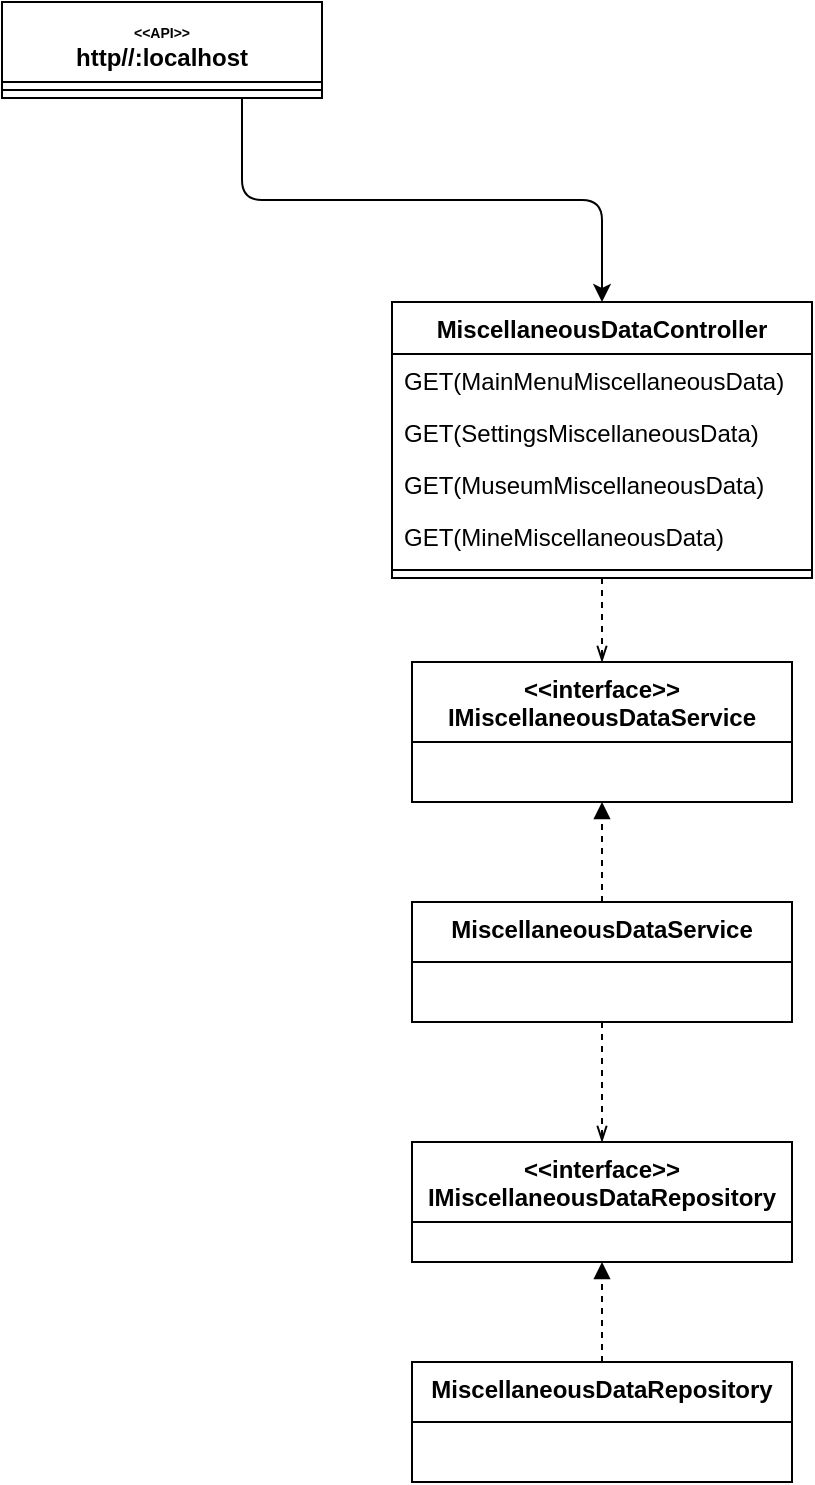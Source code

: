 <mxfile version="23.1.5" type="device" pages="6">
  <diagram name="Page-1" id="Rsqe3miHvsEEF8SDIFzU">
    <mxGraphModel dx="1418" dy="828" grid="1" gridSize="10" guides="1" tooltips="1" connect="1" arrows="1" fold="1" page="1" pageScale="1" pageWidth="850" pageHeight="1100" math="0" shadow="0">
      <root>
        <mxCell id="0" />
        <mxCell id="1" parent="0" />
        <mxCell id="GC7O8Nfk8A-_K2Koh-9y-51" style="edgeStyle=orthogonalEdgeStyle;orthogonalLoop=1;jettySize=auto;html=1;exitX=0.75;exitY=1;exitDx=0;exitDy=0;entryX=0.5;entryY=0;entryDx=0;entryDy=0;" parent="1" source="GC7O8Nfk8A-_K2Koh-9y-1" target="GC7O8Nfk8A-_K2Koh-9y-15" edge="1">
          <mxGeometry relative="1" as="geometry" />
        </mxCell>
        <mxCell id="GC7O8Nfk8A-_K2Koh-9y-1" value="&lt;font style=&quot;font-size: 7px;&quot;&gt;&amp;lt;&amp;lt;API&amp;gt;&amp;gt;&lt;/font&gt;&lt;br style=&quot;font-size: 6px;&quot;&gt;http//:localhost" style="swimlane;fontStyle=1;align=center;verticalAlign=top;childLayout=stackLayout;horizontal=1;startSize=40;horizontalStack=0;resizeParent=1;resizeParentMax=0;resizeLast=0;collapsible=1;marginBottom=0;whiteSpace=wrap;html=1;rounded=0;" parent="1" vertex="1">
          <mxGeometry x="345" y="40" width="160" height="48" as="geometry">
            <mxRectangle x="345" y="40" width="130" height="40" as="alternateBounds" />
          </mxGeometry>
        </mxCell>
        <mxCell id="GC7O8Nfk8A-_K2Koh-9y-3" value="" style="line;strokeWidth=1;fillColor=none;align=left;verticalAlign=middle;spacingTop=-1;spacingLeft=3;spacingRight=3;rotatable=0;labelPosition=right;points=[];portConstraint=eastwest;strokeColor=inherit;rounded=0;" parent="GC7O8Nfk8A-_K2Koh-9y-1" vertex="1">
          <mxGeometry y="40" width="160" height="8" as="geometry" />
        </mxCell>
        <mxCell id="euRegAWKzQq3S72FTil0-1" style="edgeStyle=orthogonalEdgeStyle;rounded=0;orthogonalLoop=1;jettySize=auto;html=1;entryX=0.5;entryY=0;entryDx=0;entryDy=0;dashed=1;endArrow=openThin;endFill=0;" parent="1" source="GC7O8Nfk8A-_K2Koh-9y-15" target="Id7wpWKOCV923ufklcgW-2" edge="1">
          <mxGeometry relative="1" as="geometry" />
        </mxCell>
        <mxCell id="GC7O8Nfk8A-_K2Koh-9y-15" value="MiscellaneousDataController" style="swimlane;fontStyle=1;align=center;verticalAlign=top;childLayout=stackLayout;horizontal=1;startSize=26;horizontalStack=0;resizeParent=1;resizeParentMax=0;resizeLast=0;collapsible=1;marginBottom=0;whiteSpace=wrap;html=1;rounded=0;shadow=0;" parent="1" vertex="1">
          <mxGeometry x="540" y="190" width="210" height="138" as="geometry">
            <mxRectangle x="530" y="140" width="190" height="30" as="alternateBounds" />
          </mxGeometry>
        </mxCell>
        <mxCell id="GC7O8Nfk8A-_K2Koh-9y-36" value="GET(MainMenuMiscellaneousData)" style="text;strokeColor=none;fillColor=none;align=left;verticalAlign=top;spacingLeft=4;spacingRight=4;overflow=hidden;rotatable=0;points=[[0,0.5],[1,0.5]];portConstraint=eastwest;whiteSpace=wrap;html=1;" parent="GC7O8Nfk8A-_K2Koh-9y-15" vertex="1">
          <mxGeometry y="26" width="210" height="26" as="geometry" />
        </mxCell>
        <mxCell id="GC7O8Nfk8A-_K2Koh-9y-49" value="GET(SettingsMiscellaneousData)" style="text;strokeColor=none;fillColor=none;align=left;verticalAlign=top;spacingLeft=4;spacingRight=4;overflow=hidden;rotatable=0;points=[[0,0.5],[1,0.5]];portConstraint=eastwest;whiteSpace=wrap;html=1;" parent="GC7O8Nfk8A-_K2Koh-9y-15" vertex="1">
          <mxGeometry y="52" width="210" height="26" as="geometry" />
        </mxCell>
        <mxCell id="GC7O8Nfk8A-_K2Koh-9y-41" value="GET(MuseumMiscellaneousData)" style="text;strokeColor=none;fillColor=none;align=left;verticalAlign=top;spacingLeft=4;spacingRight=4;overflow=hidden;rotatable=0;points=[[0,0.5],[1,0.5]];portConstraint=eastwest;whiteSpace=wrap;html=1;" parent="GC7O8Nfk8A-_K2Koh-9y-15" vertex="1">
          <mxGeometry y="78" width="210" height="26" as="geometry" />
        </mxCell>
        <mxCell id="GC7O8Nfk8A-_K2Koh-9y-45" value="GET(MineMiscellaneousData)" style="text;strokeColor=none;fillColor=none;align=left;verticalAlign=top;spacingLeft=4;spacingRight=4;overflow=hidden;rotatable=0;points=[[0,0.5],[1,0.5]];portConstraint=eastwest;whiteSpace=wrap;html=1;" parent="GC7O8Nfk8A-_K2Koh-9y-15" vertex="1">
          <mxGeometry y="104" width="210" height="26" as="geometry" />
        </mxCell>
        <mxCell id="GC7O8Nfk8A-_K2Koh-9y-17" value="" style="line;strokeWidth=1;fillColor=none;align=left;verticalAlign=middle;spacingTop=-1;spacingLeft=3;spacingRight=3;rotatable=0;labelPosition=right;points=[];portConstraint=eastwest;strokeColor=inherit;" parent="GC7O8Nfk8A-_K2Koh-9y-15" vertex="1">
          <mxGeometry y="130" width="210" height="8" as="geometry" />
        </mxCell>
        <mxCell id="Id7wpWKOCV923ufklcgW-4" value="&amp;lt;&amp;lt;interface&amp;gt;&amp;gt;&lt;br&gt;IMiscellaneousDataRepository" style="swimlane;fontStyle=1;align=center;verticalAlign=top;childLayout=stackLayout;horizontal=1;startSize=40;horizontalStack=0;resizeParent=1;resizeParentMax=0;resizeLast=0;collapsible=1;marginBottom=0;whiteSpace=wrap;html=1;" parent="1" vertex="1">
          <mxGeometry x="550" y="610" width="190" height="60" as="geometry" />
        </mxCell>
        <mxCell id="Id7wpWKOCV923ufklcgW-2" value="&amp;lt;&amp;lt;interface&amp;gt;&amp;gt;&lt;br&gt;IMiscellaneousDataService" style="swimlane;fontStyle=1;align=center;verticalAlign=top;childLayout=stackLayout;horizontal=1;startSize=40;horizontalStack=0;resizeParent=1;resizeParentMax=0;resizeLast=0;collapsible=1;marginBottom=0;whiteSpace=wrap;html=1;" parent="1" vertex="1">
          <mxGeometry x="550" y="370" width="190" height="70" as="geometry" />
        </mxCell>
        <mxCell id="euRegAWKzQq3S72FTil0-11" style="edgeStyle=orthogonalEdgeStyle;rounded=0;orthogonalLoop=1;jettySize=auto;html=1;exitX=0.5;exitY=1;exitDx=0;exitDy=0;entryX=0.5;entryY=0;entryDx=0;entryDy=0;dashed=1;endArrow=openThin;endFill=0;" parent="1" source="euRegAWKzQq3S72FTil0-9" target="Id7wpWKOCV923ufklcgW-4" edge="1">
          <mxGeometry relative="1" as="geometry" />
        </mxCell>
        <mxCell id="euRegAWKzQq3S72FTil0-13" style="edgeStyle=orthogonalEdgeStyle;rounded=0;orthogonalLoop=1;jettySize=auto;html=1;exitX=0.5;exitY=0;exitDx=0;exitDy=0;entryX=0.5;entryY=1;entryDx=0;entryDy=0;dashed=1;endArrow=block;endFill=1;" parent="1" source="euRegAWKzQq3S72FTil0-9" target="Id7wpWKOCV923ufklcgW-2" edge="1">
          <mxGeometry relative="1" as="geometry" />
        </mxCell>
        <mxCell id="euRegAWKzQq3S72FTil0-9" value="MiscellaneousDataService" style="swimlane;fontStyle=1;align=center;verticalAlign=top;childLayout=stackLayout;horizontal=1;startSize=30;horizontalStack=0;resizeParent=1;resizeParentMax=0;resizeLast=0;collapsible=1;marginBottom=0;whiteSpace=wrap;html=1;" parent="1" vertex="1">
          <mxGeometry x="550" y="490" width="190" height="60" as="geometry" />
        </mxCell>
        <mxCell id="euRegAWKzQq3S72FTil0-12" style="edgeStyle=orthogonalEdgeStyle;rounded=0;orthogonalLoop=1;jettySize=auto;html=1;exitX=0.5;exitY=0;exitDx=0;exitDy=0;entryX=0.5;entryY=1;entryDx=0;entryDy=0;endArrow=block;endFill=1;dashed=1;" parent="1" source="euRegAWKzQq3S72FTil0-10" target="Id7wpWKOCV923ufklcgW-4" edge="1">
          <mxGeometry relative="1" as="geometry" />
        </mxCell>
        <mxCell id="euRegAWKzQq3S72FTil0-10" value="MiscellaneousDataRepository" style="swimlane;fontStyle=1;align=center;verticalAlign=top;childLayout=stackLayout;horizontal=1;startSize=30;horizontalStack=0;resizeParent=1;resizeParentMax=0;resizeLast=0;collapsible=1;marginBottom=0;whiteSpace=wrap;html=1;" parent="1" vertex="1">
          <mxGeometry x="550" y="720" width="190" height="60" as="geometry" />
        </mxCell>
      </root>
    </mxGraphModel>
  </diagram>
  <diagram id="Hd7kFhpiaGxsVxs7ZCln" name="Miscellaneous Data Manages">
    <mxGraphModel dx="1434" dy="844" grid="1" gridSize="10" guides="1" tooltips="1" connect="1" arrows="1" fold="1" page="1" pageScale="1" pageWidth="850" pageHeight="1100" math="0" shadow="0">
      <root>
        <mxCell id="0" />
        <mxCell id="1" parent="0" />
        <mxCell id="IYCjF3jTDgBzd1_DNh1c-1" value="MuseumMiscellaneousDataManager" style="swimlane;fontStyle=1;align=center;verticalAlign=top;childLayout=stackLayout;horizontal=1;startSize=26;horizontalStack=0;resizeParent=1;resizeParentMax=0;resizeLast=0;collapsible=1;marginBottom=0;whiteSpace=wrap;html=1;" parent="1" vertex="1">
          <mxGeometry x="391" y="51" width="340" height="164" as="geometry">
            <mxRectangle x="250" y="60" width="220" height="30" as="alternateBounds" />
          </mxGeometry>
        </mxCell>
        <mxCell id="IYCjF3jTDgBzd1_DNh1c-2" value="+ MuseumUIElements: MuseumUIElements" style="text;strokeColor=none;fillColor=none;align=left;verticalAlign=top;spacingLeft=4;spacingRight=4;overflow=hidden;rotatable=0;points=[[0,0.5],[1,0.5]];portConstraint=eastwest;whiteSpace=wrap;html=1;" parent="IYCjF3jTDgBzd1_DNh1c-1" vertex="1">
          <mxGeometry y="26" width="340" height="26" as="geometry" />
        </mxCell>
        <mxCell id="IYCjF3jTDgBzd1_DNh1c-3" value="" style="line;strokeWidth=1;fillColor=none;align=left;verticalAlign=middle;spacingTop=-1;spacingLeft=3;spacingRight=3;rotatable=0;labelPosition=right;points=[];portConstraint=eastwest;strokeColor=inherit;" parent="IYCjF3jTDgBzd1_DNh1c-1" vertex="1">
          <mxGeometry y="52" width="340" height="8" as="geometry" />
        </mxCell>
        <mxCell id="MLcgLnYCHbWM09mIF9Af-1" value="+ AssignMuseumMiscellaneousDataToUI()" style="text;strokeColor=none;fillColor=none;align=left;verticalAlign=top;spacingLeft=4;spacingRight=4;overflow=hidden;rotatable=0;points=[[0,0.5],[1,0.5]];portConstraint=eastwest;whiteSpace=wrap;html=1;" parent="IYCjF3jTDgBzd1_DNh1c-1" vertex="1">
          <mxGeometry y="60" width="340" height="26" as="geometry" />
        </mxCell>
        <mxCell id="CCdSLZsQRuy9M_AYAXz3-3" value="- GetMuseumMiscellaneousData()" style="text;strokeColor=none;fillColor=none;align=left;verticalAlign=top;spacingLeft=4;spacingRight=4;overflow=hidden;rotatable=0;points=[[0,0.5],[1,0.5]];portConstraint=eastwest;whiteSpace=wrap;html=1;" parent="IYCjF3jTDgBzd1_DNh1c-1" vertex="1">
          <mxGeometry y="86" width="340" height="26" as="geometry" />
        </mxCell>
        <mxCell id="CCdSLZsQRuy9M_AYAXz3-5" value="- SetMuseumUIElements()" style="text;strokeColor=none;fillColor=none;align=left;verticalAlign=top;spacingLeft=4;spacingRight=4;overflow=hidden;rotatable=0;points=[[0,0.5],[1,0.5]];portConstraint=eastwest;whiteSpace=wrap;html=1;" parent="IYCjF3jTDgBzd1_DNh1c-1" vertex="1">
          <mxGeometry y="112" width="340" height="26" as="geometry" />
        </mxCell>
        <mxCell id="CCdSLZsQRuy9M_AYAXz3-4" value="- OnGetMuseumMiscellaneousDataHttpRequestCompleted()" style="text;strokeColor=none;fillColor=none;align=left;verticalAlign=top;spacingLeft=4;spacingRight=4;overflow=hidden;rotatable=0;points=[[0,0.5],[1,0.5]];portConstraint=eastwest;whiteSpace=wrap;html=1;" parent="IYCjF3jTDgBzd1_DNh1c-1" vertex="1">
          <mxGeometry y="138" width="340" height="26" as="geometry" />
        </mxCell>
        <mxCell id="hTfL99tXxgEwZ0krZcgk-2" value="MainMenuMiscellaneousDataManager" style="swimlane;fontStyle=1;align=center;verticalAlign=top;childLayout=stackLayout;horizontal=1;startSize=26;horizontalStack=0;resizeParent=1;resizeParentMax=0;resizeLast=0;collapsible=1;marginBottom=0;whiteSpace=wrap;html=1;" parent="1" vertex="1">
          <mxGeometry x="20" y="51" width="360" height="164" as="geometry" />
        </mxCell>
        <mxCell id="hTfL99tXxgEwZ0krZcgk-3" value="+ MainMenuUIElements: MainMenuUIElements" style="text;strokeColor=none;fillColor=none;align=left;verticalAlign=top;spacingLeft=4;spacingRight=4;overflow=hidden;rotatable=0;points=[[0,0.5],[1,0.5]];portConstraint=eastwest;whiteSpace=wrap;html=1;" parent="hTfL99tXxgEwZ0krZcgk-2" vertex="1">
          <mxGeometry y="26" width="360" height="26" as="geometry" />
        </mxCell>
        <mxCell id="hTfL99tXxgEwZ0krZcgk-6" value="" style="line;strokeWidth=1;fillColor=none;align=left;verticalAlign=middle;spacingTop=-1;spacingLeft=3;spacingRight=3;rotatable=0;labelPosition=right;points=[];portConstraint=eastwest;strokeColor=inherit;" parent="hTfL99tXxgEwZ0krZcgk-2" vertex="1">
          <mxGeometry y="52" width="360" height="8" as="geometry" />
        </mxCell>
        <mxCell id="hTfL99tXxgEwZ0krZcgk-7" value="+ AssignMainMenuMiscellaneousDataToUI()" style="text;strokeColor=none;fillColor=none;align=left;verticalAlign=top;spacingLeft=4;spacingRight=4;overflow=hidden;rotatable=0;points=[[0,0.5],[1,0.5]];portConstraint=eastwest;whiteSpace=wrap;html=1;" parent="hTfL99tXxgEwZ0krZcgk-2" vertex="1">
          <mxGeometry y="60" width="360" height="26" as="geometry" />
        </mxCell>
        <mxCell id="hTfL99tXxgEwZ0krZcgk-33" value="- GetMainMenuMiscellaneousData()" style="text;strokeColor=none;fillColor=none;align=left;verticalAlign=top;spacingLeft=4;spacingRight=4;overflow=hidden;rotatable=0;points=[[0,0.5],[1,0.5]];portConstraint=eastwest;whiteSpace=wrap;html=1;" parent="hTfL99tXxgEwZ0krZcgk-2" vertex="1">
          <mxGeometry y="86" width="360" height="26" as="geometry" />
        </mxCell>
        <mxCell id="CCdSLZsQRuy9M_AYAXz3-1" value="- OnGetMainMenuMiscellaneousDataHttpRequestCompleted()" style="text;strokeColor=none;fillColor=none;align=left;verticalAlign=top;spacingLeft=4;spacingRight=4;overflow=hidden;rotatable=0;points=[[0,0.5],[1,0.5]];portConstraint=eastwest;whiteSpace=wrap;html=1;" parent="hTfL99tXxgEwZ0krZcgk-2" vertex="1">
          <mxGeometry y="112" width="360" height="26" as="geometry" />
        </mxCell>
        <mxCell id="CCdSLZsQRuy9M_AYAXz3-2" value="- SetMainMenuUIElements()" style="text;strokeColor=none;fillColor=none;align=left;verticalAlign=top;spacingLeft=4;spacingRight=4;overflow=hidden;rotatable=0;points=[[0,0.5],[1,0.5]];portConstraint=eastwest;whiteSpace=wrap;html=1;" parent="hTfL99tXxgEwZ0krZcgk-2" vertex="1">
          <mxGeometry y="138" width="360" height="26" as="geometry" />
        </mxCell>
        <mxCell id="hTfL99tXxgEwZ0krZcgk-12" value="SettingsMiscellaneousDataManager" style="swimlane;fontStyle=1;align=center;verticalAlign=top;childLayout=stackLayout;horizontal=1;startSize=26;horizontalStack=0;resizeParent=1;resizeParentMax=0;resizeLast=0;collapsible=1;marginBottom=0;whiteSpace=wrap;html=1;" parent="1" vertex="1">
          <mxGeometry x="391" y="231" width="340" height="164" as="geometry" />
        </mxCell>
        <mxCell id="CCdSLZsQRuy9M_AYAXz3-10" value="+ SettingsUIElements: SettingsUIElements" style="text;strokeColor=none;fillColor=none;align=left;verticalAlign=top;spacingLeft=4;spacingRight=4;overflow=hidden;rotatable=0;points=[[0,0.5],[1,0.5]];portConstraint=eastwest;whiteSpace=wrap;html=1;" parent="hTfL99tXxgEwZ0krZcgk-12" vertex="1">
          <mxGeometry y="26" width="340" height="26" as="geometry" />
        </mxCell>
        <mxCell id="hTfL99tXxgEwZ0krZcgk-16" value="" style="line;strokeWidth=1;fillColor=none;align=left;verticalAlign=middle;spacingTop=-1;spacingLeft=3;spacingRight=3;rotatable=0;labelPosition=right;points=[];portConstraint=eastwest;strokeColor=inherit;" parent="hTfL99tXxgEwZ0krZcgk-12" vertex="1">
          <mxGeometry y="52" width="340" height="8" as="geometry" />
        </mxCell>
        <mxCell id="hTfL99tXxgEwZ0krZcgk-20" value="+ AssignSettingsMiscellaneousDataToUI()" style="text;strokeColor=none;fillColor=none;align=left;verticalAlign=top;spacingLeft=4;spacingRight=4;overflow=hidden;rotatable=0;points=[[0,0.5],[1,0.5]];portConstraint=eastwest;whiteSpace=wrap;html=1;" parent="hTfL99tXxgEwZ0krZcgk-12" vertex="1">
          <mxGeometry y="60" width="340" height="26" as="geometry" />
        </mxCell>
        <mxCell id="CCdSLZsQRuy9M_AYAXz3-12" value="- OnGetSettingsMiscellaneousDataHttpRequestCompleted()" style="text;strokeColor=none;fillColor=none;align=left;verticalAlign=top;spacingLeft=4;spacingRight=4;overflow=hidden;rotatable=0;points=[[0,0.5],[1,0.5]];portConstraint=eastwest;whiteSpace=wrap;html=1;" parent="hTfL99tXxgEwZ0krZcgk-12" vertex="1">
          <mxGeometry y="86" width="340" height="26" as="geometry" />
        </mxCell>
        <mxCell id="CCdSLZsQRuy9M_AYAXz3-14" value="- GetSettingsMiscellaneousData()" style="text;strokeColor=none;fillColor=none;align=left;verticalAlign=top;spacingLeft=4;spacingRight=4;overflow=hidden;rotatable=0;points=[[0,0.5],[1,0.5]];portConstraint=eastwest;whiteSpace=wrap;html=1;" parent="hTfL99tXxgEwZ0krZcgk-12" vertex="1">
          <mxGeometry y="112" width="340" height="26" as="geometry" />
        </mxCell>
        <mxCell id="CCdSLZsQRuy9M_AYAXz3-13" value="- SetSettingsUIElements()" style="text;strokeColor=none;fillColor=none;align=left;verticalAlign=top;spacingLeft=4;spacingRight=4;overflow=hidden;rotatable=0;points=[[0,0.5],[1,0.5]];portConstraint=eastwest;whiteSpace=wrap;html=1;" parent="hTfL99tXxgEwZ0krZcgk-12" vertex="1">
          <mxGeometry y="138" width="340" height="26" as="geometry" />
        </mxCell>
        <mxCell id="hTfL99tXxgEwZ0krZcgk-22" value="MineMiscellaneousDataManager" style="swimlane;fontStyle=1;align=center;verticalAlign=top;childLayout=stackLayout;horizontal=1;startSize=26;horizontalStack=0;resizeParent=1;resizeParentMax=0;resizeLast=0;collapsible=1;marginBottom=0;whiteSpace=wrap;html=1;" parent="1" vertex="1">
          <mxGeometry x="20" y="231" width="360" height="164" as="geometry" />
        </mxCell>
        <mxCell id="CCdSLZsQRuy9M_AYAXz3-6" value="+ MineUIElements: MineUIElements" style="text;strokeColor=none;fillColor=none;align=left;verticalAlign=top;spacingLeft=4;spacingRight=4;overflow=hidden;rotatable=0;points=[[0,0.5],[1,0.5]];portConstraint=eastwest;whiteSpace=wrap;html=1;" parent="hTfL99tXxgEwZ0krZcgk-22" vertex="1">
          <mxGeometry y="26" width="360" height="26" as="geometry" />
        </mxCell>
        <mxCell id="hTfL99tXxgEwZ0krZcgk-26" value="" style="line;strokeWidth=1;fillColor=none;align=left;verticalAlign=middle;spacingTop=-1;spacingLeft=3;spacingRight=3;rotatable=0;labelPosition=right;points=[];portConstraint=eastwest;strokeColor=inherit;" parent="hTfL99tXxgEwZ0krZcgk-22" vertex="1">
          <mxGeometry y="52" width="360" height="8" as="geometry" />
        </mxCell>
        <mxCell id="hTfL99tXxgEwZ0krZcgk-29" value="+ AssignMineMiscellaneousDataToUI()" style="text;strokeColor=none;fillColor=none;align=left;verticalAlign=top;spacingLeft=4;spacingRight=4;overflow=hidden;rotatable=0;points=[[0,0.5],[1,0.5]];portConstraint=eastwest;whiteSpace=wrap;html=1;" parent="hTfL99tXxgEwZ0krZcgk-22" vertex="1">
          <mxGeometry y="60" width="360" height="26" as="geometry" />
        </mxCell>
        <mxCell id="CCdSLZsQRuy9M_AYAXz3-9" value="- OnGetMineMiscellaneousDataHttpRequestCompleted()" style="text;strokeColor=none;fillColor=none;align=left;verticalAlign=top;spacingLeft=4;spacingRight=4;overflow=hidden;rotatable=0;points=[[0,0.5],[1,0.5]];portConstraint=eastwest;whiteSpace=wrap;html=1;" parent="hTfL99tXxgEwZ0krZcgk-22" vertex="1">
          <mxGeometry y="86" width="360" height="26" as="geometry" />
        </mxCell>
        <mxCell id="CCdSLZsQRuy9M_AYAXz3-8" value="- SetMineUIElements()" style="text;strokeColor=none;fillColor=none;align=left;verticalAlign=top;spacingLeft=4;spacingRight=4;overflow=hidden;rotatable=0;points=[[0,0.5],[1,0.5]];portConstraint=eastwest;whiteSpace=wrap;html=1;" parent="hTfL99tXxgEwZ0krZcgk-22" vertex="1">
          <mxGeometry y="112" width="360" height="26" as="geometry" />
        </mxCell>
        <mxCell id="CCdSLZsQRuy9M_AYAXz3-7" value="- GetMineMiscellaneousData()" style="text;strokeColor=none;fillColor=none;align=left;verticalAlign=top;spacingLeft=4;spacingRight=4;overflow=hidden;rotatable=0;points=[[0,0.5],[1,0.5]];portConstraint=eastwest;whiteSpace=wrap;html=1;" parent="hTfL99tXxgEwZ0krZcgk-22" vertex="1">
          <mxGeometry y="138" width="360" height="26" as="geometry" />
        </mxCell>
        <mxCell id="UgyPjp6ozuU9THJxfuyd-1" value="Miscellaneous Data Manages" style="shape=umlFrame;whiteSpace=wrap;html=1;pointerEvents=0;width=210;height=30;" parent="1" vertex="1">
          <mxGeometry x="10" y="10" width="730" height="400" as="geometry" />
        </mxCell>
      </root>
    </mxGraphModel>
  </diagram>
  <diagram id="2cD0SZWGWlWjDHu8_4sj" name="Museum">
    <mxGraphModel dx="797" dy="469" grid="1" gridSize="10" guides="1" tooltips="1" connect="1" arrows="1" fold="1" page="1" pageScale="1" pageWidth="850" pageHeight="1100" math="0" shadow="0">
      <root>
        <mxCell id="0" />
        <mxCell id="1" parent="0" />
        <mxCell id="2SdnQwP05wLMjV2bRbns-1" value="MuseumZone" style="swimlane;fontStyle=0;childLayout=stackLayout;horizontal=1;startSize=26;fillColor=none;horizontalStack=0;resizeParent=1;resizeParentMax=0;resizeLast=0;collapsible=1;marginBottom=0;whiteSpace=wrap;html=1;" parent="1" vertex="1">
          <mxGeometry x="280" y="720" width="220" height="156" as="geometry" />
        </mxCell>
        <mxCell id="2SdnQwP05wLMjV2bRbns-3" value="+ Id: string" style="text;strokeColor=none;fillColor=none;align=left;verticalAlign=top;spacingLeft=4;spacingRight=4;overflow=hidden;rotatable=0;points=[[0,0.5],[1,0.5]];portConstraint=eastwest;whiteSpace=wrap;html=1;" parent="2SdnQwP05wLMjV2bRbns-1" vertex="1">
          <mxGeometry y="26" width="220" height="26" as="geometry" />
        </mxCell>
        <mxCell id="2SdnQwP05wLMjV2bRbns-2" value="+ Name: string" style="text;strokeColor=none;fillColor=none;align=left;verticalAlign=top;spacingLeft=4;spacingRight=4;overflow=hidden;rotatable=0;points=[[0,0.5],[1,0.5]];portConstraint=eastwest;whiteSpace=wrap;html=1;" parent="2SdnQwP05wLMjV2bRbns-1" vertex="1">
          <mxGeometry y="52" width="220" height="26" as="geometry" />
        </mxCell>
        <mxCell id="kC2JNS7q-mCahAkU8Mld-1" value="+ Type: string" style="text;strokeColor=none;fillColor=none;align=left;verticalAlign=top;spacingLeft=4;spacingRight=4;overflow=hidden;rotatable=0;points=[[0,0.5],[1,0.5]];portConstraint=eastwest;whiteSpace=wrap;html=1;" parent="2SdnQwP05wLMjV2bRbns-1" vertex="1">
          <mxGeometry y="78" width="220" height="26" as="geometry" />
        </mxCell>
        <UserObject label="+ ColorCode: string" id="2SdnQwP05wLMjV2bRbns-4">
          <mxCell style="text;strokeColor=none;fillColor=none;align=left;verticalAlign=top;spacingLeft=4;spacingRight=4;overflow=hidden;rotatable=0;points=[[0,0.5],[1,0.5]];portConstraint=eastwest;whiteSpace=wrap;html=1;" parent="2SdnQwP05wLMjV2bRbns-1" vertex="1">
            <mxGeometry y="104" width="220" height="26" as="geometry" />
          </mxCell>
        </UserObject>
        <mxCell id="2SdnQwP05wLMjV2bRbns-5" value="+ OccupiedMuseumTileIds: list&amp;lt;string&amp;gt;" style="text;strokeColor=none;fillColor=none;align=left;verticalAlign=top;spacingLeft=4;spacingRight=4;overflow=hidden;rotatable=0;points=[[0,0.5],[1,0.5]];portConstraint=eastwest;whiteSpace=wrap;html=1;" parent="2SdnQwP05wLMjV2bRbns-1" vertex="1">
          <mxGeometry y="130" width="220" height="26" as="geometry" />
        </mxCell>
        <mxCell id="eCIL_Yx_G0MPZ2-y6t6e-1" value="Museum" style="swimlane;fontStyle=0;childLayout=stackLayout;horizontal=1;startSize=26;fillColor=none;horizontalStack=0;resizeParent=1;resizeParentMax=0;resizeLast=0;collapsible=1;marginBottom=0;whiteSpace=wrap;html=1;" parent="1" vertex="1">
          <mxGeometry x="40" y="40" width="280" height="234" as="geometry">
            <mxRectangle x="40" y="40" width="90" height="30" as="alternateBounds" />
          </mxGeometry>
        </mxCell>
        <mxCell id="eCIL_Yx_G0MPZ2-y6t6e-2" value="+ Id: string" style="text;strokeColor=none;fillColor=none;align=left;verticalAlign=top;spacingLeft=4;spacingRight=4;overflow=hidden;rotatable=0;points=[[0,0.5],[1,0.5]];portConstraint=eastwest;whiteSpace=wrap;html=1;" parent="eCIL_Yx_G0MPZ2-y6t6e-1" vertex="1">
          <mxGeometry y="26" width="280" height="26" as="geometry" />
        </mxCell>
        <mxCell id="eCIL_Yx_G0MPZ2-y6t6e-3" value="+ Name: string" style="text;strokeColor=none;fillColor=none;align=left;verticalAlign=top;spacingLeft=4;spacingRight=4;overflow=hidden;rotatable=0;points=[[0,0.5],[1,0.5]];portConstraint=eastwest;whiteSpace=wrap;html=1;" parent="eCIL_Yx_G0MPZ2-y6t6e-1" vertex="1">
          <mxGeometry y="52" width="280" height="26" as="geometry" />
        </mxCell>
        <UserObject label="+ Money: float" id="eCIL_Yx_G0MPZ2-y6t6e-4">
          <mxCell style="text;strokeColor=none;fillColor=none;align=left;verticalAlign=top;spacingLeft=4;spacingRight=4;overflow=hidden;rotatable=0;points=[[0,0.5],[1,0.5]];portConstraint=eastwest;whiteSpace=wrap;html=1;" parent="eCIL_Yx_G0MPZ2-y6t6e-1" vertex="1">
            <mxGeometry y="78" width="280" height="26" as="geometry" />
          </mxCell>
        </UserObject>
        <mxCell id="0fMYKqE3bpI2FGgHgGh7-32" value="+ MuseumTiles: list&amp;lt;MuseumTiles&amp;gt;" style="text;strokeColor=none;fillColor=none;align=left;verticalAlign=top;spacingLeft=4;spacingRight=4;overflow=hidden;rotatable=0;points=[[0,0.5],[1,0.5]];portConstraint=eastwest;whiteSpace=wrap;html=1;" parent="eCIL_Yx_G0MPZ2-y6t6e-1" vertex="1">
          <mxGeometry y="104" width="280" height="26" as="geometry" />
        </mxCell>
        <mxCell id="eCIL_Yx_G0MPZ2-y6t6e-5" value="+ MuseumZones: list&amp;lt;MuseumZone&amp;gt;" style="text;strokeColor=none;fillColor=none;align=left;verticalAlign=top;spacingLeft=4;spacingRight=4;overflow=hidden;rotatable=0;points=[[0,0.5],[1,0.5]];portConstraint=eastwest;whiteSpace=wrap;html=1;" parent="eCIL_Yx_G0MPZ2-y6t6e-1" vertex="1">
          <mxGeometry y="130" width="280" height="26" as="geometry" />
        </mxCell>
        <mxCell id="kC2JNS7q-mCahAkU8Mld-11" value="+ MuseumWalls: list&amp;lt;MuseumWall&amp;gt;" style="text;strokeColor=none;fillColor=none;align=left;verticalAlign=top;spacingLeft=4;spacingRight=4;overflow=hidden;rotatable=0;points=[[0,0.5],[1,0.5]];portConstraint=eastwest;whiteSpace=wrap;html=1;" parent="eCIL_Yx_G0MPZ2-y6t6e-1" vertex="1">
          <mxGeometry y="156" width="280" height="26" as="geometry" />
        </mxCell>
        <mxCell id="kC2JNS7q-mCahAkU8Mld-12" value="+ MuseumDecorations: list&amp;lt;MuseumDecooration&amp;gt;" style="text;strokeColor=none;fillColor=none;align=left;verticalAlign=top;spacingLeft=4;spacingRight=4;overflow=hidden;rotatable=0;points=[[0,0.5],[1,0.5]];portConstraint=eastwest;whiteSpace=wrap;html=1;" parent="eCIL_Yx_G0MPZ2-y6t6e-1" vertex="1">
          <mxGeometry y="182" width="280" height="26" as="geometry" />
        </mxCell>
        <mxCell id="kC2JNS7q-mCahAkU8Mld-13" value="+ MuseumExhibits: list&amp;lt;MuseumExhibit&amp;gt;" style="text;strokeColor=none;fillColor=none;align=left;verticalAlign=top;spacingLeft=4;spacingRight=4;overflow=hidden;rotatable=0;points=[[0,0.5],[1,0.5]];portConstraint=eastwest;whiteSpace=wrap;html=1;" parent="eCIL_Yx_G0MPZ2-y6t6e-1" vertex="1">
          <mxGeometry y="208" width="280" height="26" as="geometry" />
        </mxCell>
        <mxCell id="kC2JNS7q-mCahAkU8Mld-14" value="MuseumWall" style="swimlane;fontStyle=0;childLayout=stackLayout;horizontal=1;startSize=26;fillColor=none;horizontalStack=0;resizeParent=1;resizeParentMax=0;resizeLast=0;collapsible=1;marginBottom=0;whiteSpace=wrap;html=1;" parent="1" vertex="1">
          <mxGeometry x="550" y="590" width="220" height="286" as="geometry" />
        </mxCell>
        <mxCell id="kC2JNS7q-mCahAkU8Mld-15" value="+ Id: string" style="text;strokeColor=none;fillColor=none;align=left;verticalAlign=top;spacingLeft=4;spacingRight=4;overflow=hidden;rotatable=0;points=[[0,0.5],[1,0.5]];portConstraint=eastwest;whiteSpace=wrap;html=1;" parent="kC2JNS7q-mCahAkU8Mld-14" vertex="1">
          <mxGeometry y="26" width="220" height="26" as="geometry" />
        </mxCell>
        <mxCell id="kC2JNS7q-mCahAkU8Mld-16" value="+ Name: string" style="text;strokeColor=none;fillColor=none;align=left;verticalAlign=top;spacingLeft=4;spacingRight=4;overflow=hidden;rotatable=0;points=[[0,0.5],[1,0.5]];portConstraint=eastwest;whiteSpace=wrap;html=1;" parent="kC2JNS7q-mCahAkU8Mld-14" vertex="1">
          <mxGeometry y="52" width="220" height="26" as="geometry" />
        </mxCell>
        <mxCell id="0fMYKqE3bpI2FGgHgGh7-1" value="+ Price: float" style="text;strokeColor=none;fillColor=none;align=left;verticalAlign=top;spacingLeft=4;spacingRight=4;overflow=hidden;rotatable=0;points=[[0,0.5],[1,0.5]];portConstraint=eastwest;whiteSpace=wrap;html=1;" parent="kC2JNS7q-mCahAkU8Mld-14" vertex="1">
          <mxGeometry y="78" width="220" height="26" as="geometry" />
        </mxCell>
        <mxCell id="kC2JNS7q-mCahAkU8Mld-17" value="+ Type: string" style="text;strokeColor=none;fillColor=none;align=left;verticalAlign=top;spacingLeft=4;spacingRight=4;overflow=hidden;rotatable=0;points=[[0,0.5],[1,0.5]];portConstraint=eastwest;whiteSpace=wrap;html=1;" parent="kC2JNS7q-mCahAkU8Mld-14" vertex="1">
          <mxGeometry y="104" width="220" height="26" as="geometry" />
        </mxCell>
        <UserObject label="+ Category: string" id="kC2JNS7q-mCahAkU8Mld-18">
          <mxCell style="text;strokeColor=none;fillColor=none;align=left;verticalAlign=top;spacingLeft=4;spacingRight=4;overflow=hidden;rotatable=0;points=[[0,0.5],[1,0.5]];portConstraint=eastwest;whiteSpace=wrap;html=1;" parent="kC2JNS7q-mCahAkU8Mld-14" vertex="1">
            <mxGeometry y="130" width="220" height="26" as="geometry" />
          </mxCell>
        </UserObject>
        <UserObject label="+ Varient: string" id="kC2JNS7q-mCahAkU8Mld-20">
          <mxCell style="text;strokeColor=none;fillColor=none;align=left;verticalAlign=top;spacingLeft=4;spacingRight=4;overflow=hidden;rotatable=0;points=[[0,0.5],[1,0.5]];portConstraint=eastwest;whiteSpace=wrap;html=1;" parent="kC2JNS7q-mCahAkU8Mld-14" vertex="1">
            <mxGeometry y="156" width="220" height="26" as="geometry" />
          </mxCell>
        </UserObject>
        <mxCell id="kC2JNS7q-mCahAkU8Mld-19" value="+ PositionX: int" style="text;strokeColor=none;fillColor=none;align=left;verticalAlign=top;spacingLeft=4;spacingRight=4;overflow=hidden;rotatable=0;points=[[0,0.5],[1,0.5]];portConstraint=eastwest;whiteSpace=wrap;html=1;" parent="kC2JNS7q-mCahAkU8Mld-14" vertex="1">
          <mxGeometry y="182" width="220" height="26" as="geometry" />
        </mxCell>
        <mxCell id="kC2JNS7q-mCahAkU8Mld-21" value="+ PositionY: int" style="text;strokeColor=none;fillColor=none;align=left;verticalAlign=top;spacingLeft=4;spacingRight=4;overflow=hidden;rotatable=0;points=[[0,0.5],[1,0.5]];portConstraint=eastwest;whiteSpace=wrap;html=1;" parent="kC2JNS7q-mCahAkU8Mld-14" vertex="1">
          <mxGeometry y="208" width="220" height="26" as="geometry" />
        </mxCell>
        <mxCell id="0fMYKqE3bpI2FGgHgGh7-2" value="+ DecorationIds: list&amp;lt;string&amp;gt;" style="text;strokeColor=none;fillColor=none;align=left;verticalAlign=top;spacingLeft=4;spacingRight=4;overflow=hidden;rotatable=0;points=[[0,0.5],[1,0.5]];portConstraint=eastwest;whiteSpace=wrap;html=1;" parent="kC2JNS7q-mCahAkU8Mld-14" vertex="1">
          <mxGeometry y="234" width="220" height="26" as="geometry" />
        </mxCell>
        <mxCell id="0fMYKqE3bpI2FGgHgGh7-16" value="+ OccupiedMuseumTileIds: list&amp;lt;string&amp;gt;" style="text;strokeColor=none;fillColor=none;align=left;verticalAlign=top;spacingLeft=4;spacingRight=4;overflow=hidden;rotatable=0;points=[[0,0.5],[1,0.5]];portConstraint=eastwest;whiteSpace=wrap;html=1;" parent="kC2JNS7q-mCahAkU8Mld-14" vertex="1">
          <mxGeometry y="260" width="220" height="26" as="geometry" />
        </mxCell>
        <mxCell id="0fMYKqE3bpI2FGgHgGh7-6" value="MuseumDecoration" style="swimlane;fontStyle=0;childLayout=stackLayout;horizontal=1;startSize=26;fillColor=none;horizontalStack=0;resizeParent=1;resizeParentMax=0;resizeLast=0;collapsible=1;marginBottom=0;whiteSpace=wrap;html=1;" parent="1" vertex="1">
          <mxGeometry x="550" y="310" width="220" height="260" as="geometry" />
        </mxCell>
        <mxCell id="0fMYKqE3bpI2FGgHgGh7-7" value="+ Id: string" style="text;strokeColor=none;fillColor=none;align=left;verticalAlign=top;spacingLeft=4;spacingRight=4;overflow=hidden;rotatable=0;points=[[0,0.5],[1,0.5]];portConstraint=eastwest;whiteSpace=wrap;html=1;" parent="0fMYKqE3bpI2FGgHgGh7-6" vertex="1">
          <mxGeometry y="26" width="220" height="26" as="geometry" />
        </mxCell>
        <mxCell id="0fMYKqE3bpI2FGgHgGh7-8" value="+ Name: string" style="text;strokeColor=none;fillColor=none;align=left;verticalAlign=top;spacingLeft=4;spacingRight=4;overflow=hidden;rotatable=0;points=[[0,0.5],[1,0.5]];portConstraint=eastwest;whiteSpace=wrap;html=1;" parent="0fMYKqE3bpI2FGgHgGh7-6" vertex="1">
          <mxGeometry y="52" width="220" height="26" as="geometry" />
        </mxCell>
        <mxCell id="0fMYKqE3bpI2FGgHgGh7-9" value="+ Price: float" style="text;strokeColor=none;fillColor=none;align=left;verticalAlign=top;spacingLeft=4;spacingRight=4;overflow=hidden;rotatable=0;points=[[0,0.5],[1,0.5]];portConstraint=eastwest;whiteSpace=wrap;html=1;" parent="0fMYKqE3bpI2FGgHgGh7-6" vertex="1">
          <mxGeometry y="78" width="220" height="26" as="geometry" />
        </mxCell>
        <mxCell id="0fMYKqE3bpI2FGgHgGh7-10" value="+ Type: string" style="text;strokeColor=none;fillColor=none;align=left;verticalAlign=top;spacingLeft=4;spacingRight=4;overflow=hidden;rotatable=0;points=[[0,0.5],[1,0.5]];portConstraint=eastwest;whiteSpace=wrap;html=1;" parent="0fMYKqE3bpI2FGgHgGh7-6" vertex="1">
          <mxGeometry y="104" width="220" height="26" as="geometry" />
        </mxCell>
        <UserObject label="+ Category: string" id="0fMYKqE3bpI2FGgHgGh7-11">
          <mxCell style="text;strokeColor=none;fillColor=none;align=left;verticalAlign=top;spacingLeft=4;spacingRight=4;overflow=hidden;rotatable=0;points=[[0,0.5],[1,0.5]];portConstraint=eastwest;whiteSpace=wrap;html=1;" parent="0fMYKqE3bpI2FGgHgGh7-6" vertex="1">
            <mxGeometry y="130" width="220" height="26" as="geometry" />
          </mxCell>
        </UserObject>
        <UserObject label="+ Varient: string" id="0fMYKqE3bpI2FGgHgGh7-12">
          <mxCell style="text;strokeColor=none;fillColor=none;align=left;verticalAlign=top;spacingLeft=4;spacingRight=4;overflow=hidden;rotatable=0;points=[[0,0.5],[1,0.5]];portConstraint=eastwest;whiteSpace=wrap;html=1;" parent="0fMYKqE3bpI2FGgHgGh7-6" vertex="1">
            <mxGeometry y="156" width="220" height="26" as="geometry" />
          </mxCell>
        </UserObject>
        <mxCell id="0fMYKqE3bpI2FGgHgGh7-13" value="+ PositionX: int" style="text;strokeColor=none;fillColor=none;align=left;verticalAlign=top;spacingLeft=4;spacingRight=4;overflow=hidden;rotatable=0;points=[[0,0.5],[1,0.5]];portConstraint=eastwest;whiteSpace=wrap;html=1;" parent="0fMYKqE3bpI2FGgHgGh7-6" vertex="1">
          <mxGeometry y="182" width="220" height="26" as="geometry" />
        </mxCell>
        <mxCell id="0fMYKqE3bpI2FGgHgGh7-14" value="+ PositionY: int" style="text;strokeColor=none;fillColor=none;align=left;verticalAlign=top;spacingLeft=4;spacingRight=4;overflow=hidden;rotatable=0;points=[[0,0.5],[1,0.5]];portConstraint=eastwest;whiteSpace=wrap;html=1;" parent="0fMYKqE3bpI2FGgHgGh7-6" vertex="1">
          <mxGeometry y="208" width="220" height="26" as="geometry" />
        </mxCell>
        <mxCell id="0fMYKqE3bpI2FGgHgGh7-15" value="+ OccupiedMuseumTileIds: list&amp;lt;string&amp;gt;" style="text;strokeColor=none;fillColor=none;align=left;verticalAlign=top;spacingLeft=4;spacingRight=4;overflow=hidden;rotatable=0;points=[[0,0.5],[1,0.5]];portConstraint=eastwest;whiteSpace=wrap;html=1;" parent="0fMYKqE3bpI2FGgHgGh7-6" vertex="1">
          <mxGeometry y="234" width="220" height="26" as="geometry" />
        </mxCell>
        <mxCell id="0fMYKqE3bpI2FGgHgGh7-17" value="MuseumExhibit" style="swimlane;fontStyle=0;childLayout=stackLayout;horizontal=1;startSize=26;fillColor=none;horizontalStack=0;resizeParent=1;resizeParentMax=0;resizeLast=0;collapsible=1;marginBottom=0;whiteSpace=wrap;html=1;" parent="1" vertex="1">
          <mxGeometry x="280" y="310" width="220" height="390" as="geometry" />
        </mxCell>
        <mxCell id="0fMYKqE3bpI2FGgHgGh7-18" value="+ Id: string" style="text;strokeColor=none;fillColor=none;align=left;verticalAlign=top;spacingLeft=4;spacingRight=4;overflow=hidden;rotatable=0;points=[[0,0.5],[1,0.5]];portConstraint=eastwest;whiteSpace=wrap;html=1;" parent="0fMYKqE3bpI2FGgHgGh7-17" vertex="1">
          <mxGeometry y="26" width="220" height="26" as="geometry" />
        </mxCell>
        <mxCell id="0fMYKqE3bpI2FGgHgGh7-19" value="+ Name: string" style="text;strokeColor=none;fillColor=none;align=left;verticalAlign=top;spacingLeft=4;spacingRight=4;overflow=hidden;rotatable=0;points=[[0,0.5],[1,0.5]];portConstraint=eastwest;whiteSpace=wrap;html=1;" parent="0fMYKqE3bpI2FGgHgGh7-17" vertex="1">
          <mxGeometry y="52" width="220" height="26" as="geometry" />
        </mxCell>
        <mxCell id="0fMYKqE3bpI2FGgHgGh7-20" value="+ Price: float" style="text;strokeColor=none;fillColor=none;align=left;verticalAlign=top;spacingLeft=4;spacingRight=4;overflow=hidden;rotatable=0;points=[[0,0.5],[1,0.5]];portConstraint=eastwest;whiteSpace=wrap;html=1;" parent="0fMYKqE3bpI2FGgHgGh7-17" vertex="1">
          <mxGeometry y="78" width="220" height="26" as="geometry" />
        </mxCell>
        <mxCell id="0fMYKqE3bpI2FGgHgGh7-21" value="+ Type: string" style="text;strokeColor=none;fillColor=none;align=left;verticalAlign=top;spacingLeft=4;spacingRight=4;overflow=hidden;rotatable=0;points=[[0,0.5],[1,0.5]];portConstraint=eastwest;whiteSpace=wrap;html=1;" parent="0fMYKqE3bpI2FGgHgGh7-17" vertex="1">
          <mxGeometry y="104" width="220" height="26" as="geometry" />
        </mxCell>
        <UserObject label="+ Category: string" id="0fMYKqE3bpI2FGgHgGh7-22">
          <mxCell style="text;strokeColor=none;fillColor=none;align=left;verticalAlign=top;spacingLeft=4;spacingRight=4;overflow=hidden;rotatable=0;points=[[0,0.5],[1,0.5]];portConstraint=eastwest;whiteSpace=wrap;html=1;" parent="0fMYKqE3bpI2FGgHgGh7-17" vertex="1">
            <mxGeometry y="130" width="220" height="26" as="geometry" />
          </mxCell>
        </UserObject>
        <UserObject label="+ Varient: string" id="0fMYKqE3bpI2FGgHgGh7-23">
          <mxCell style="text;strokeColor=none;fillColor=none;align=left;verticalAlign=top;spacingLeft=4;spacingRight=4;overflow=hidden;rotatable=0;points=[[0,0.5],[1,0.5]];portConstraint=eastwest;whiteSpace=wrap;html=1;" parent="0fMYKqE3bpI2FGgHgGh7-17" vertex="1">
            <mxGeometry y="156" width="220" height="26" as="geometry" />
          </mxCell>
        </UserObject>
        <mxCell id="0fMYKqE3bpI2FGgHgGh7-24" value="+ PositionX: int" style="text;strokeColor=none;fillColor=none;align=left;verticalAlign=top;spacingLeft=4;spacingRight=4;overflow=hidden;rotatable=0;points=[[0,0.5],[1,0.5]];portConstraint=eastwest;whiteSpace=wrap;html=1;" parent="0fMYKqE3bpI2FGgHgGh7-17" vertex="1">
          <mxGeometry y="182" width="220" height="26" as="geometry" />
        </mxCell>
        <mxCell id="0fMYKqE3bpI2FGgHgGh7-25" value="+ PositionY: int" style="text;strokeColor=none;fillColor=none;align=left;verticalAlign=top;spacingLeft=4;spacingRight=4;overflow=hidden;rotatable=0;points=[[0,0.5],[1,0.5]];portConstraint=eastwest;whiteSpace=wrap;html=1;" parent="0fMYKqE3bpI2FGgHgGh7-17" vertex="1">
          <mxGeometry y="208" width="220" height="26" as="geometry" />
        </mxCell>
        <mxCell id="0fMYKqE3bpI2FGgHgGh7-26" value="+ OccupiedMuseumTileIds: list&amp;lt;string&amp;gt;" style="text;strokeColor=none;fillColor=none;align=left;verticalAlign=top;spacingLeft=4;spacingRight=4;overflow=hidden;rotatable=0;points=[[0,0.5],[1,0.5]];portConstraint=eastwest;whiteSpace=wrap;html=1;" parent="0fMYKqE3bpI2FGgHgGh7-17" vertex="1">
          <mxGeometry y="234" width="220" height="26" as="geometry" />
        </mxCell>
        <mxCell id="0fMYKqE3bpI2FGgHgGh7-27" value="+ ArtiifactSlot1: string" style="text;strokeColor=none;fillColor=none;align=left;verticalAlign=top;spacingLeft=4;spacingRight=4;overflow=hidden;rotatable=0;points=[[0,0.5],[1,0.5]];portConstraint=eastwest;whiteSpace=wrap;html=1;" parent="0fMYKqE3bpI2FGgHgGh7-17" vertex="1">
          <mxGeometry y="260" width="220" height="26" as="geometry" />
        </mxCell>
        <mxCell id="0fMYKqE3bpI2FGgHgGh7-28" value="+ ArtiifactSlot2: string" style="text;strokeColor=none;fillColor=none;align=left;verticalAlign=top;spacingLeft=4;spacingRight=4;overflow=hidden;rotatable=0;points=[[0,0.5],[1,0.5]];portConstraint=eastwest;whiteSpace=wrap;html=1;" parent="0fMYKqE3bpI2FGgHgGh7-17" vertex="1">
          <mxGeometry y="286" width="220" height="26" as="geometry" />
        </mxCell>
        <mxCell id="0fMYKqE3bpI2FGgHgGh7-29" value="+ ArtiifactSlot3: string" style="text;strokeColor=none;fillColor=none;align=left;verticalAlign=top;spacingLeft=4;spacingRight=4;overflow=hidden;rotatable=0;points=[[0,0.5],[1,0.5]];portConstraint=eastwest;whiteSpace=wrap;html=1;" parent="0fMYKqE3bpI2FGgHgGh7-17" vertex="1">
          <mxGeometry y="312" width="220" height="26" as="geometry" />
        </mxCell>
        <mxCell id="0fMYKqE3bpI2FGgHgGh7-30" value="+ ArtiifactSlot4: string" style="text;strokeColor=none;fillColor=none;align=left;verticalAlign=top;spacingLeft=4;spacingRight=4;overflow=hidden;rotatable=0;points=[[0,0.5],[1,0.5]];portConstraint=eastwest;whiteSpace=wrap;html=1;" parent="0fMYKqE3bpI2FGgHgGh7-17" vertex="1">
          <mxGeometry y="338" width="220" height="26" as="geometry" />
        </mxCell>
        <mxCell id="0fMYKqE3bpI2FGgHgGh7-31" value="+ ArtiifactSlot5: string" style="text;strokeColor=none;fillColor=none;align=left;verticalAlign=top;spacingLeft=4;spacingRight=4;overflow=hidden;rotatable=0;points=[[0,0.5],[1,0.5]];portConstraint=eastwest;whiteSpace=wrap;html=1;" parent="0fMYKqE3bpI2FGgHgGh7-17" vertex="1">
          <mxGeometry y="364" width="220" height="26" as="geometry" />
        </mxCell>
        <mxCell id="0fMYKqE3bpI2FGgHgGh7-33" value="MuseumTile" style="swimlane;fontStyle=0;childLayout=stackLayout;horizontal=1;startSize=26;fillColor=none;horizontalStack=0;resizeParent=1;resizeParentMax=0;resizeLast=0;collapsible=1;marginBottom=0;whiteSpace=wrap;html=1;" parent="1" vertex="1">
          <mxGeometry x="40" y="310" width="180" height="338" as="geometry" />
        </mxCell>
        <mxCell id="0fMYKqE3bpI2FGgHgGh7-34" value="+ Id: string" style="text;strokeColor=none;fillColor=none;align=left;verticalAlign=top;spacingLeft=4;spacingRight=4;overflow=hidden;rotatable=0;points=[[0,0.5],[1,0.5]];portConstraint=eastwest;whiteSpace=wrap;html=1;" parent="0fMYKqE3bpI2FGgHgGh7-33" vertex="1">
          <mxGeometry y="26" width="180" height="26" as="geometry" />
        </mxCell>
        <mxCell id="0fMYKqE3bpI2FGgHgGh7-40" value="+ PositionX: int" style="text;strokeColor=none;fillColor=none;align=left;verticalAlign=top;spacingLeft=4;spacingRight=4;overflow=hidden;rotatable=0;points=[[0,0.5],[1,0.5]];portConstraint=eastwest;whiteSpace=wrap;html=1;" parent="0fMYKqE3bpI2FGgHgGh7-33" vertex="1">
          <mxGeometry y="52" width="180" height="26" as="geometry" />
        </mxCell>
        <mxCell id="0fMYKqE3bpI2FGgHgGh7-41" value="+ PositionY: int" style="text;strokeColor=none;fillColor=none;align=left;verticalAlign=top;spacingLeft=4;spacingRight=4;overflow=hidden;rotatable=0;points=[[0,0.5],[1,0.5]];portConstraint=eastwest;whiteSpace=wrap;html=1;" parent="0fMYKqE3bpI2FGgHgGh7-33" vertex="1">
          <mxGeometry y="78" width="180" height="26" as="geometry" />
        </mxCell>
        <mxCell id="0fMYKqE3bpI2FGgHgGh7-43" value="+ TileSetNumber: int" style="text;strokeColor=none;fillColor=none;align=left;verticalAlign=top;spacingLeft=4;spacingRight=4;overflow=hidden;rotatable=0;points=[[0,0.5],[1,0.5]];portConstraint=eastwest;whiteSpace=wrap;html=1;" parent="0fMYKqE3bpI2FGgHgGh7-33" vertex="1">
          <mxGeometry y="104" width="180" height="26" as="geometry" />
        </mxCell>
        <mxCell id="0fMYKqE3bpI2FGgHgGh7-44" value="+ TileAtlasCoOrdinateX: int" style="text;strokeColor=none;fillColor=none;align=left;verticalAlign=top;spacingLeft=4;spacingRight=4;overflow=hidden;rotatable=0;points=[[0,0.5],[1,0.5]];portConstraint=eastwest;whiteSpace=wrap;html=1;" parent="0fMYKqE3bpI2FGgHgGh7-33" vertex="1">
          <mxGeometry y="130" width="180" height="26" as="geometry" />
        </mxCell>
        <mxCell id="0fMYKqE3bpI2FGgHgGh7-45" value="+ TileAtlasCoOrdinateY: int" style="text;strokeColor=none;fillColor=none;align=left;verticalAlign=top;spacingLeft=4;spacingRight=4;overflow=hidden;rotatable=0;points=[[0,0.5],[1,0.5]];portConstraint=eastwest;whiteSpace=wrap;html=1;" parent="0fMYKqE3bpI2FGgHgGh7-33" vertex="1">
          <mxGeometry y="156" width="180" height="26" as="geometry" />
        </mxCell>
        <mxCell id="0fMYKqE3bpI2FGgHgGh7-46" value="+ Layer: int" style="text;strokeColor=none;fillColor=none;align=left;verticalAlign=top;spacingLeft=4;spacingRight=4;overflow=hidden;rotatable=0;points=[[0,0.5],[1,0.5]];portConstraint=eastwest;whiteSpace=wrap;html=1;" parent="0fMYKqE3bpI2FGgHgGh7-33" vertex="1">
          <mxGeometry y="182" width="180" height="26" as="geometry" />
        </mxCell>
        <mxCell id="0fMYKqE3bpI2FGgHgGh7-51" value="+ IsInZone: bool" style="text;strokeColor=none;fillColor=none;align=left;verticalAlign=top;spacingLeft=4;spacingRight=4;overflow=hidden;rotatable=0;points=[[0,0.5],[1,0.5]];portConstraint=eastwest;whiteSpace=wrap;html=1;" parent="0fMYKqE3bpI2FGgHgGh7-33" vertex="1">
          <mxGeometry y="208" width="180" height="26" as="geometry" />
        </mxCell>
        <mxCell id="0fMYKqE3bpI2FGgHgGh7-47" value="+ HasWall: bool" style="text;strokeColor=none;fillColor=none;align=left;verticalAlign=top;spacingLeft=4;spacingRight=4;overflow=hidden;rotatable=0;points=[[0,0.5],[1,0.5]];portConstraint=eastwest;whiteSpace=wrap;html=1;" parent="0fMYKqE3bpI2FGgHgGh7-33" vertex="1">
          <mxGeometry y="234" width="180" height="26" as="geometry" />
        </mxCell>
        <mxCell id="0fMYKqE3bpI2FGgHgGh7-48" value="+ HasDecoration: bool" style="text;strokeColor=none;fillColor=none;align=left;verticalAlign=top;spacingLeft=4;spacingRight=4;overflow=hidden;rotatable=0;points=[[0,0.5],[1,0.5]];portConstraint=eastwest;whiteSpace=wrap;html=1;" parent="0fMYKqE3bpI2FGgHgGh7-33" vertex="1">
          <mxGeometry y="260" width="180" height="26" as="geometry" />
        </mxCell>
        <mxCell id="0fMYKqE3bpI2FGgHgGh7-49" value="+ HasFacility: bool" style="text;strokeColor=none;fillColor=none;align=left;verticalAlign=top;spacingLeft=4;spacingRight=4;overflow=hidden;rotatable=0;points=[[0,0.5],[1,0.5]];portConstraint=eastwest;whiteSpace=wrap;html=1;" parent="0fMYKqE3bpI2FGgHgGh7-33" vertex="1">
          <mxGeometry y="286" width="180" height="26" as="geometry" />
        </mxCell>
        <mxCell id="0fMYKqE3bpI2FGgHgGh7-50" value="+ HasExhibit: bool" style="text;strokeColor=none;fillColor=none;align=left;verticalAlign=top;spacingLeft=4;spacingRight=4;overflow=hidden;rotatable=0;points=[[0,0.5],[1,0.5]];portConstraint=eastwest;whiteSpace=wrap;html=1;" parent="0fMYKqE3bpI2FGgHgGh7-33" vertex="1">
          <mxGeometry y="312" width="180" height="26" as="geometry" />
        </mxCell>
        <mxCell id="DemIdIo2UAhp7CzqnPE7-1" value="MuseumFacility" style="swimlane;fontStyle=0;childLayout=stackLayout;horizontal=1;startSize=26;fillColor=none;horizontalStack=0;resizeParent=1;resizeParentMax=0;resizeLast=0;collapsible=1;marginBottom=0;whiteSpace=wrap;html=1;" vertex="1" parent="1">
          <mxGeometry x="40" y="660" width="220" height="260" as="geometry" />
        </mxCell>
        <mxCell id="DemIdIo2UAhp7CzqnPE7-2" value="+ Id: string" style="text;strokeColor=none;fillColor=none;align=left;verticalAlign=top;spacingLeft=4;spacingRight=4;overflow=hidden;rotatable=0;points=[[0,0.5],[1,0.5]];portConstraint=eastwest;whiteSpace=wrap;html=1;" vertex="1" parent="DemIdIo2UAhp7CzqnPE7-1">
          <mxGeometry y="26" width="220" height="26" as="geometry" />
        </mxCell>
        <mxCell id="DemIdIo2UAhp7CzqnPE7-3" value="+ Name: string" style="text;strokeColor=none;fillColor=none;align=left;verticalAlign=top;spacingLeft=4;spacingRight=4;overflow=hidden;rotatable=0;points=[[0,0.5],[1,0.5]];portConstraint=eastwest;whiteSpace=wrap;html=1;" vertex="1" parent="DemIdIo2UAhp7CzqnPE7-1">
          <mxGeometry y="52" width="220" height="26" as="geometry" />
        </mxCell>
        <mxCell id="DemIdIo2UAhp7CzqnPE7-4" value="+ Price: float" style="text;strokeColor=none;fillColor=none;align=left;verticalAlign=top;spacingLeft=4;spacingRight=4;overflow=hidden;rotatable=0;points=[[0,0.5],[1,0.5]];portConstraint=eastwest;whiteSpace=wrap;html=1;" vertex="1" parent="DemIdIo2UAhp7CzqnPE7-1">
          <mxGeometry y="78" width="220" height="26" as="geometry" />
        </mxCell>
        <mxCell id="DemIdIo2UAhp7CzqnPE7-5" value="+ Type: string" style="text;strokeColor=none;fillColor=none;align=left;verticalAlign=top;spacingLeft=4;spacingRight=4;overflow=hidden;rotatable=0;points=[[0,0.5],[1,0.5]];portConstraint=eastwest;whiteSpace=wrap;html=1;" vertex="1" parent="DemIdIo2UAhp7CzqnPE7-1">
          <mxGeometry y="104" width="220" height="26" as="geometry" />
        </mxCell>
        <UserObject label="+ Category: string" id="DemIdIo2UAhp7CzqnPE7-6">
          <mxCell style="text;strokeColor=none;fillColor=none;align=left;verticalAlign=top;spacingLeft=4;spacingRight=4;overflow=hidden;rotatable=0;points=[[0,0.5],[1,0.5]];portConstraint=eastwest;whiteSpace=wrap;html=1;" vertex="1" parent="DemIdIo2UAhp7CzqnPE7-1">
            <mxGeometry y="130" width="220" height="26" as="geometry" />
          </mxCell>
        </UserObject>
        <UserObject label="+ Varient: string" id="DemIdIo2UAhp7CzqnPE7-7">
          <mxCell style="text;strokeColor=none;fillColor=none;align=left;verticalAlign=top;spacingLeft=4;spacingRight=4;overflow=hidden;rotatable=0;points=[[0,0.5],[1,0.5]];portConstraint=eastwest;whiteSpace=wrap;html=1;" vertex="1" parent="DemIdIo2UAhp7CzqnPE7-1">
            <mxGeometry y="156" width="220" height="26" as="geometry" />
          </mxCell>
        </UserObject>
        <mxCell id="DemIdIo2UAhp7CzqnPE7-8" value="+ PositionX: int" style="text;strokeColor=none;fillColor=none;align=left;verticalAlign=top;spacingLeft=4;spacingRight=4;overflow=hidden;rotatable=0;points=[[0,0.5],[1,0.5]];portConstraint=eastwest;whiteSpace=wrap;html=1;" vertex="1" parent="DemIdIo2UAhp7CzqnPE7-1">
          <mxGeometry y="182" width="220" height="26" as="geometry" />
        </mxCell>
        <mxCell id="DemIdIo2UAhp7CzqnPE7-9" value="+ PositionY: int" style="text;strokeColor=none;fillColor=none;align=left;verticalAlign=top;spacingLeft=4;spacingRight=4;overflow=hidden;rotatable=0;points=[[0,0.5],[1,0.5]];portConstraint=eastwest;whiteSpace=wrap;html=1;" vertex="1" parent="DemIdIo2UAhp7CzqnPE7-1">
          <mxGeometry y="208" width="220" height="26" as="geometry" />
        </mxCell>
        <mxCell id="DemIdIo2UAhp7CzqnPE7-10" value="+ OccupiedMuseumTileIds: list&amp;lt;string&amp;gt;" style="text;strokeColor=none;fillColor=none;align=left;verticalAlign=top;spacingLeft=4;spacingRight=4;overflow=hidden;rotatable=0;points=[[0,0.5],[1,0.5]];portConstraint=eastwest;whiteSpace=wrap;html=1;" vertex="1" parent="DemIdIo2UAhp7CzqnPE7-1">
          <mxGeometry y="234" width="220" height="26" as="geometry" />
        </mxCell>
      </root>
    </mxGraphModel>
  </diagram>
  <diagram id="X85Ojf2y632-IY6Ez7nW" name="Page-4">
    <mxGraphModel dx="1434" dy="844" grid="1" gridSize="10" guides="1" tooltips="1" connect="1" arrows="1" fold="1" page="1" pageScale="1" pageWidth="850" pageHeight="1100" math="0" shadow="0">
      <root>
        <mxCell id="0" />
        <mxCell id="1" parent="0" />
        <mxCell id="1N9g3K6qLU4KEzNW1f1j-1" value="MuseumZoneService" style="swimlane;fontStyle=1;align=center;verticalAlign=top;childLayout=stackLayout;horizontal=1;startSize=26;horizontalStack=0;resizeParent=1;resizeParentMax=0;resizeLast=0;collapsible=1;marginBottom=0;whiteSpace=wrap;html=1;" parent="1" vertex="1">
          <mxGeometry x="370" y="40" width="300" height="216" as="geometry">
            <mxRectangle x="370" y="40" width="160" height="30" as="alternateBounds" />
          </mxGeometry>
        </mxCell>
        <mxCell id="1N9g3K6qLU4KEzNW1f1j-2" value="+ field: type" style="text;strokeColor=none;fillColor=none;align=left;verticalAlign=top;spacingLeft=4;spacingRight=4;overflow=hidden;rotatable=0;points=[[0,0.5],[1,0.5]];portConstraint=eastwest;whiteSpace=wrap;html=1;" parent="1N9g3K6qLU4KEzNW1f1j-1" vertex="1">
          <mxGeometry y="26" width="300" height="26" as="geometry" />
        </mxCell>
        <mxCell id="1N9g3K6qLU4KEzNW1f1j-3" value="" style="line;strokeWidth=1;fillColor=none;align=left;verticalAlign=middle;spacingTop=-1;spacingLeft=3;spacingRight=3;rotatable=0;labelPosition=right;points=[];portConstraint=eastwest;strokeColor=inherit;" parent="1N9g3K6qLU4KEzNW1f1j-1" vertex="1">
          <mxGeometry y="52" width="300" height="8" as="geometry" />
        </mxCell>
        <mxCell id="1N9g3K6qLU4KEzNW1f1j-4" value="+ CreateNewZone(MuseumZone): MuseumZone" style="text;strokeColor=none;fillColor=none;align=left;verticalAlign=top;spacingLeft=4;spacingRight=4;overflow=hidden;rotatable=0;points=[[0,0.5],[1,0.5]];portConstraint=eastwest;whiteSpace=wrap;html=1;" parent="1N9g3K6qLU4KEzNW1f1j-1" vertex="1">
          <mxGeometry y="60" width="300" height="26" as="geometry" />
        </mxCell>
        <mxCell id="1N9g3K6qLU4KEzNW1f1j-5" value="+ InsertTilesIntoZone(list&amp;lt;TileId&amp;gt;): MuseumZone" style="text;strokeColor=none;fillColor=none;align=left;verticalAlign=top;spacingLeft=4;spacingRight=4;overflow=hidden;rotatable=0;points=[[0,0.5],[1,0.5]];portConstraint=eastwest;whiteSpace=wrap;html=1;" parent="1N9g3K6qLU4KEzNW1f1j-1" vertex="1">
          <mxGeometry y="86" width="300" height="26" as="geometry" />
        </mxCell>
        <mxCell id="1N9g3K6qLU4KEzNW1f1j-6" value="+ ReleaseTilesFromZone(list&amp;lt;TileId&amp;gt;): MuseumZone" style="text;strokeColor=none;fillColor=none;align=left;verticalAlign=top;spacingLeft=4;spacingRight=4;overflow=hidden;rotatable=0;points=[[0,0.5],[1,0.5]];portConstraint=eastwest;whiteSpace=wrap;html=1;" parent="1N9g3K6qLU4KEzNW1f1j-1" vertex="1">
          <mxGeometry y="112" width="300" height="26" as="geometry" />
        </mxCell>
        <mxCell id="1N9g3K6qLU4KEzNW1f1j-7" value="+ EditZone(ZoneId, MuseumZone): MuseumZone" style="text;strokeColor=none;fillColor=none;align=left;verticalAlign=top;spacingLeft=4;spacingRight=4;overflow=hidden;rotatable=0;points=[[0,0.5],[1,0.5]];portConstraint=eastwest;whiteSpace=wrap;html=1;" parent="1N9g3K6qLU4KEzNW1f1j-1" vertex="1">
          <mxGeometry y="138" width="300" height="26" as="geometry" />
        </mxCell>
        <mxCell id="1N9g3K6qLU4KEzNW1f1j-8" value="+ DeleteZone(ZoneId): MuseumZone" style="text;strokeColor=none;fillColor=none;align=left;verticalAlign=top;spacingLeft=4;spacingRight=4;overflow=hidden;rotatable=0;points=[[0,0.5],[1,0.5]];portConstraint=eastwest;whiteSpace=wrap;html=1;" parent="1N9g3K6qLU4KEzNW1f1j-1" vertex="1">
          <mxGeometry y="164" width="300" height="26" as="geometry" />
        </mxCell>
        <mxCell id="1N9g3K6qLU4KEzNW1f1j-9" value="+ GetZone(ZoneId): MuseumZone" style="text;strokeColor=none;fillColor=none;align=left;verticalAlign=top;spacingLeft=4;spacingRight=4;overflow=hidden;rotatable=0;points=[[0,0.5],[1,0.5]];portConstraint=eastwest;whiteSpace=wrap;html=1;" parent="1N9g3K6qLU4KEzNW1f1j-1" vertex="1">
          <mxGeometry y="190" width="300" height="26" as="geometry" />
        </mxCell>
      </root>
    </mxGraphModel>
  </diagram>
  <diagram id="2gJF34kwkEM3senaej4X" name="Enemy AI FlowChart">
    <mxGraphModel dx="1418" dy="828" grid="1" gridSize="10" guides="1" tooltips="1" connect="1" arrows="1" fold="1" page="1" pageScale="1" pageWidth="850" pageHeight="1100" math="0" shadow="0">
      <root>
        <mxCell id="0" />
        <mxCell id="1" parent="0" />
        <mxCell id="MN9S_Ycg7D9aCHulgP4N-1" value="&lt;font style=&quot;font-size: 30px;&quot;&gt;Guest AI&lt;/font&gt;" style="rounded=0;whiteSpace=wrap;html=1;" parent="1" vertex="1">
          <mxGeometry x="340" y="20" width="170" height="60" as="geometry" />
        </mxCell>
        <mxCell id="MN9S_Ycg7D9aCHulgP4N-39" style="edgeStyle=orthogonalEdgeStyle;rounded=0;orthogonalLoop=1;jettySize=auto;html=1;exitX=0.5;exitY=1;exitDx=0;exitDy=0;exitPerimeter=0;entryX=0.5;entryY=0;entryDx=0;entryDy=0;" parent="1" source="MN9S_Ycg7D9aCHulgP4N-2" target="MN9S_Ycg7D9aCHulgP4N-3" edge="1">
          <mxGeometry relative="1" as="geometry" />
        </mxCell>
        <mxCell id="MN9S_Ycg7D9aCHulgP4N-2" value="Spawn from Pool" style="strokeWidth=2;html=1;shape=mxgraph.flowchart.start_1;whiteSpace=wrap;fillColor=#60a917;fontColor=#ffffff;strokeColor=#2D7600;" parent="1" vertex="1">
          <mxGeometry x="375" y="110" width="100" height="60" as="geometry" />
        </mxCell>
        <mxCell id="MN9S_Ycg7D9aCHulgP4N-23" style="edgeStyle=orthogonalEdgeStyle;rounded=0;orthogonalLoop=1;jettySize=auto;html=1;exitX=0.5;exitY=1;exitDx=0;exitDy=0;entryX=0.5;entryY=0;entryDx=0;entryDy=0;" parent="1" source="MN9S_Ycg7D9aCHulgP4N-3" target="MN9S_Ycg7D9aCHulgP4N-5" edge="1">
          <mxGeometry relative="1" as="geometry" />
        </mxCell>
        <mxCell id="MN9S_Ycg7D9aCHulgP4N-60" style="edgeStyle=orthogonalEdgeStyle;rounded=0;orthogonalLoop=1;jettySize=auto;html=1;exitX=0;exitY=0.5;exitDx=0;exitDy=0;entryX=1;entryY=0.5;entryDx=0;entryDy=0;" parent="1" source="MN9S_Ycg7D9aCHulgP4N-3" target="MN9S_Ycg7D9aCHulgP4N-4" edge="1">
          <mxGeometry relative="1" as="geometry" />
        </mxCell>
        <mxCell id="MN9S_Ycg7D9aCHulgP4N-3" value="Will go to Museum?" style="rhombus;whiteSpace=wrap;html=1;fillColor=#6d8764;strokeColor=#3A5431;fontColor=#ffffff;" parent="1" vertex="1">
          <mxGeometry x="340" y="200" width="170" height="80" as="geometry" />
        </mxCell>
        <mxCell id="MN9S_Ycg7D9aCHulgP4N-63" style="edgeStyle=orthogonalEdgeStyle;rounded=0;orthogonalLoop=1;jettySize=auto;html=1;exitX=0;exitY=0.5;exitDx=0;exitDy=0;entryX=0;entryY=0.5;entryDx=0;entryDy=0;" parent="1" source="MN9S_Ycg7D9aCHulgP4N-4" target="MN9S_Ycg7D9aCHulgP4N-54" edge="1">
          <mxGeometry relative="1" as="geometry">
            <Array as="points">
              <mxPoint x="150" y="241" />
              <mxPoint x="150" y="1890" />
            </Array>
          </mxGeometry>
        </mxCell>
        <mxCell id="MN9S_Ycg7D9aCHulgP4N-4" value="No" style="shape=parallelogram;perimeter=parallelogramPerimeter;whiteSpace=wrap;html=1;fixedSize=1;fillColor=#76608a;fontColor=#ffffff;strokeColor=#432D57;" parent="1" vertex="1">
          <mxGeometry x="220" y="223" width="70" height="35" as="geometry" />
        </mxCell>
        <mxCell id="MN9S_Ycg7D9aCHulgP4N-24" style="edgeStyle=orthogonalEdgeStyle;rounded=0;orthogonalLoop=1;jettySize=auto;html=1;exitX=0.5;exitY=1;exitDx=0;exitDy=0;entryX=0.5;entryY=0;entryDx=0;entryDy=0;" parent="1" source="MN9S_Ycg7D9aCHulgP4N-5" target="MN9S_Ycg7D9aCHulgP4N-6" edge="1">
          <mxGeometry relative="1" as="geometry" />
        </mxCell>
        <mxCell id="MN9S_Ycg7D9aCHulgP4N-5" value="Yes" style="shape=parallelogram;perimeter=parallelogramPerimeter;whiteSpace=wrap;html=1;fixedSize=1;fillColor=#76608a;fontColor=#ffffff;strokeColor=#432D57;" parent="1" vertex="1">
          <mxGeometry x="390" y="300" width="70" height="35" as="geometry" />
        </mxCell>
        <mxCell id="MN9S_Ycg7D9aCHulgP4N-25" style="edgeStyle=orthogonalEdgeStyle;rounded=0;orthogonalLoop=1;jettySize=auto;html=1;exitX=0.5;exitY=1;exitDx=0;exitDy=0;entryX=0.5;entryY=0;entryDx=0;entryDy=0;" parent="1" source="MN9S_Ycg7D9aCHulgP4N-6" target="MN9S_Ycg7D9aCHulgP4N-7" edge="1">
          <mxGeometry relative="1" as="geometry" />
        </mxCell>
        <mxCell id="MN9S_Ycg7D9aCHulgP4N-6" value="Come infront of Museum enterence" style="rounded=0;whiteSpace=wrap;html=1;fillColor=#1ba1e2;fontColor=#ffffff;strokeColor=#006EAF;" parent="1" vertex="1">
          <mxGeometry x="365" y="360" width="120" height="60" as="geometry" />
        </mxCell>
        <mxCell id="MN9S_Ycg7D9aCHulgP4N-26" style="edgeStyle=orthogonalEdgeStyle;rounded=0;orthogonalLoop=1;jettySize=auto;html=1;exitX=0.5;exitY=1;exitDx=0;exitDy=0;" parent="1" source="MN9S_Ycg7D9aCHulgP4N-7" target="MN9S_Ycg7D9aCHulgP4N-8" edge="1">
          <mxGeometry relative="1" as="geometry" />
        </mxCell>
        <mxCell id="MN9S_Ycg7D9aCHulgP4N-7" value="Get Data from Museum counter" style="rounded=0;whiteSpace=wrap;html=1;fillColor=#1ba1e2;fontColor=#ffffff;strokeColor=#006EAF;" parent="1" vertex="1">
          <mxGeometry x="365" y="460" width="120" height="60" as="geometry" />
        </mxCell>
        <mxCell id="MN9S_Ycg7D9aCHulgP4N-27" style="edgeStyle=orthogonalEdgeStyle;rounded=0;orthogonalLoop=1;jettySize=auto;html=1;exitX=0.5;exitY=1;exitDx=0;exitDy=0;entryX=0.5;entryY=0;entryDx=0;entryDy=0;" parent="1" source="MN9S_Ycg7D9aCHulgP4N-8" target="MN9S_Ycg7D9aCHulgP4N-9" edge="1">
          <mxGeometry relative="1" as="geometry" />
        </mxCell>
        <mxCell id="MN9S_Ycg7D9aCHulgP4N-8" value="Will calculate the data and take decision" style="rounded=0;whiteSpace=wrap;html=1;fillColor=#1ba1e2;fontColor=#ffffff;strokeColor=#006EAF;" parent="1" vertex="1">
          <mxGeometry x="365" y="560" width="120" height="60" as="geometry" />
        </mxCell>
        <mxCell id="MN9S_Ycg7D9aCHulgP4N-28" style="edgeStyle=orthogonalEdgeStyle;rounded=0;orthogonalLoop=1;jettySize=auto;html=1;exitX=0.5;exitY=1;exitDx=0;exitDy=0;entryX=0.5;entryY=0;entryDx=0;entryDy=0;" parent="1" source="MN9S_Ycg7D9aCHulgP4N-9" target="MN9S_Ycg7D9aCHulgP4N-13" edge="1">
          <mxGeometry relative="1" as="geometry" />
        </mxCell>
        <mxCell id="MN9S_Ycg7D9aCHulgP4N-61" style="edgeStyle=orthogonalEdgeStyle;rounded=0;orthogonalLoop=1;jettySize=auto;html=1;exitX=0;exitY=0.5;exitDx=0;exitDy=0;entryX=1;entryY=0.5;entryDx=0;entryDy=0;" parent="1" source="MN9S_Ycg7D9aCHulgP4N-9" target="MN9S_Ycg7D9aCHulgP4N-12" edge="1">
          <mxGeometry relative="1" as="geometry" />
        </mxCell>
        <mxCell id="MN9S_Ycg7D9aCHulgP4N-9" value="Will enter into Museum ?" style="rhombus;whiteSpace=wrap;html=1;fillColor=#6d8764;strokeColor=#3A5431;fontColor=#ffffff;" parent="1" vertex="1">
          <mxGeometry x="340" y="650" width="170" height="80" as="geometry" />
        </mxCell>
        <mxCell id="MN9S_Ycg7D9aCHulgP4N-62" style="edgeStyle=orthogonalEdgeStyle;rounded=0;orthogonalLoop=1;jettySize=auto;html=1;exitX=0;exitY=0.5;exitDx=0;exitDy=0;entryX=0;entryY=0.5;entryDx=0;entryDy=0;" parent="1" source="MN9S_Ycg7D9aCHulgP4N-12" target="MN9S_Ycg7D9aCHulgP4N-54" edge="1">
          <mxGeometry relative="1" as="geometry">
            <Array as="points">
              <mxPoint x="175" y="691" />
              <mxPoint x="175" y="1890" />
            </Array>
          </mxGeometry>
        </mxCell>
        <mxCell id="MN9S_Ycg7D9aCHulgP4N-12" value="No" style="shape=parallelogram;perimeter=parallelogramPerimeter;whiteSpace=wrap;html=1;fixedSize=1;fillColor=#76608a;fontColor=#ffffff;strokeColor=#432D57;" parent="1" vertex="1">
          <mxGeometry x="240" y="673" width="70" height="35" as="geometry" />
        </mxCell>
        <mxCell id="MN9S_Ycg7D9aCHulgP4N-29" style="edgeStyle=orthogonalEdgeStyle;rounded=0;orthogonalLoop=1;jettySize=auto;html=1;exitX=0.5;exitY=1;exitDx=0;exitDy=0;" parent="1" source="MN9S_Ycg7D9aCHulgP4N-13" target="MN9S_Ycg7D9aCHulgP4N-14" edge="1">
          <mxGeometry relative="1" as="geometry" />
        </mxCell>
        <mxCell id="MN9S_Ycg7D9aCHulgP4N-13" value="Yes" style="shape=parallelogram;perimeter=parallelogramPerimeter;whiteSpace=wrap;html=1;fixedSize=1;fillColor=#76608a;fontColor=#ffffff;strokeColor=#432D57;" parent="1" vertex="1">
          <mxGeometry x="390" y="750" width="70" height="35" as="geometry" />
        </mxCell>
        <mxCell id="MN9S_Ycg7D9aCHulgP4N-30" style="edgeStyle=orthogonalEdgeStyle;rounded=0;orthogonalLoop=1;jettySize=auto;html=1;exitX=0.5;exitY=1;exitDx=0;exitDy=0;entryX=0.5;entryY=0;entryDx=0;entryDy=0;" parent="1" source="MN9S_Ycg7D9aCHulgP4N-14" target="MN9S_Ycg7D9aCHulgP4N-16" edge="1">
          <mxGeometry relative="1" as="geometry" />
        </mxCell>
        <mxCell id="MN9S_Ycg7D9aCHulgP4N-36" style="edgeStyle=orthogonalEdgeStyle;rounded=0;orthogonalLoop=1;jettySize=auto;html=1;exitX=0;exitY=0.5;exitDx=0;exitDy=0;entryX=1;entryY=0.5;entryDx=0;entryDy=0;" parent="1" source="MN9S_Ycg7D9aCHulgP4N-14" target="MN9S_Ycg7D9aCHulgP4N-15" edge="1">
          <mxGeometry relative="1" as="geometry" />
        </mxCell>
        <mxCell id="MN9S_Ycg7D9aCHulgP4N-14" value="Big queue?" style="rhombus;whiteSpace=wrap;html=1;fillColor=#6d8764;strokeColor=#3A5431;fontColor=#ffffff;" parent="1" vertex="1">
          <mxGeometry x="340" y="820" width="170" height="80" as="geometry" />
        </mxCell>
        <mxCell id="MN9S_Ycg7D9aCHulgP4N-37" style="edgeStyle=orthogonalEdgeStyle;rounded=0;orthogonalLoop=1;jettySize=auto;html=1;exitX=0.25;exitY=1;exitDx=0;exitDy=0;entryX=0;entryY=0.5;entryDx=0;entryDy=0;" parent="1" source="MN9S_Ycg7D9aCHulgP4N-15" target="MN9S_Ycg7D9aCHulgP4N-21" edge="1">
          <mxGeometry relative="1" as="geometry" />
        </mxCell>
        <mxCell id="MN9S_Ycg7D9aCHulgP4N-15" value="No" style="shape=parallelogram;perimeter=parallelogramPerimeter;whiteSpace=wrap;html=1;fixedSize=1;fillColor=#76608a;fontColor=#ffffff;strokeColor=#432D57;" parent="1" vertex="1">
          <mxGeometry x="240" y="842.5" width="70" height="35" as="geometry" />
        </mxCell>
        <mxCell id="MN9S_Ycg7D9aCHulgP4N-31" style="edgeStyle=orthogonalEdgeStyle;rounded=0;orthogonalLoop=1;jettySize=auto;html=1;exitX=0.5;exitY=1;exitDx=0;exitDy=0;entryX=0.5;entryY=0;entryDx=0;entryDy=0;" parent="1" source="MN9S_Ycg7D9aCHulgP4N-16" target="MN9S_Ycg7D9aCHulgP4N-17" edge="1">
          <mxGeometry relative="1" as="geometry" />
        </mxCell>
        <mxCell id="MN9S_Ycg7D9aCHulgP4N-16" value="Yes" style="shape=parallelogram;perimeter=parallelogramPerimeter;whiteSpace=wrap;html=1;fixedSize=1;fillColor=#76608a;fontColor=#ffffff;strokeColor=#432D57;" parent="1" vertex="1">
          <mxGeometry x="390" y="930" width="70" height="35" as="geometry" />
        </mxCell>
        <mxCell id="MN9S_Ycg7D9aCHulgP4N-32" style="edgeStyle=orthogonalEdgeStyle;rounded=0;orthogonalLoop=1;jettySize=auto;html=1;exitX=0.5;exitY=1;exitDx=0;exitDy=0;entryX=0.5;entryY=0;entryDx=0;entryDy=0;" parent="1" source="MN9S_Ycg7D9aCHulgP4N-17" target="MN9S_Ycg7D9aCHulgP4N-18" edge="1">
          <mxGeometry relative="1" as="geometry" />
        </mxCell>
        <mxCell id="MN9S_Ycg7D9aCHulgP4N-17" value="Stand in Queue" style="rounded=0;whiteSpace=wrap;html=1;fillColor=#1ba1e2;fontColor=#ffffff;strokeColor=#006EAF;" parent="1" vertex="1">
          <mxGeometry x="365" y="1000" width="120" height="60" as="geometry" />
        </mxCell>
        <mxCell id="MN9S_Ycg7D9aCHulgP4N-33" style="edgeStyle=orthogonalEdgeStyle;rounded=0;orthogonalLoop=1;jettySize=auto;html=1;exitX=0.5;exitY=1;exitDx=0;exitDy=0;" parent="1" source="MN9S_Ycg7D9aCHulgP4N-18" target="MN9S_Ycg7D9aCHulgP4N-20" edge="1">
          <mxGeometry relative="1" as="geometry" />
        </mxCell>
        <mxCell id="MN9S_Ycg7D9aCHulgP4N-38" style="edgeStyle=orthogonalEdgeStyle;rounded=0;orthogonalLoop=1;jettySize=auto;html=1;exitX=1;exitY=0.5;exitDx=0;exitDy=0;entryX=0;entryY=0.5;entryDx=0;entryDy=0;" parent="1" source="MN9S_Ycg7D9aCHulgP4N-18" target="MN9S_Ycg7D9aCHulgP4N-19" edge="1">
          <mxGeometry relative="1" as="geometry" />
        </mxCell>
        <mxCell id="MN9S_Ycg7D9aCHulgP4N-18" value="First person of the Queue?" style="rhombus;whiteSpace=wrap;html=1;fillColor=#6d8764;strokeColor=#3A5431;fontColor=#ffffff;" parent="1" vertex="1">
          <mxGeometry x="330" y="1100" width="190" height="80" as="geometry" />
        </mxCell>
        <mxCell id="MN9S_Ycg7D9aCHulgP4N-19" value="No" style="shape=parallelogram;perimeter=parallelogramPerimeter;whiteSpace=wrap;html=1;fixedSize=1;fillColor=#76608a;fontColor=#ffffff;strokeColor=#432D57;" parent="1" vertex="1">
          <mxGeometry x="560" y="1122.5" width="70" height="35" as="geometry" />
        </mxCell>
        <mxCell id="MN9S_Ycg7D9aCHulgP4N-34" style="edgeStyle=orthogonalEdgeStyle;rounded=0;orthogonalLoop=1;jettySize=auto;html=1;exitX=0.5;exitY=1;exitDx=0;exitDy=0;" parent="1" source="MN9S_Ycg7D9aCHulgP4N-20" target="MN9S_Ycg7D9aCHulgP4N-21" edge="1">
          <mxGeometry relative="1" as="geometry" />
        </mxCell>
        <mxCell id="MN9S_Ycg7D9aCHulgP4N-20" value="Yes" style="shape=parallelogram;perimeter=parallelogramPerimeter;whiteSpace=wrap;html=1;fixedSize=1;fillColor=#76608a;fontColor=#ffffff;strokeColor=#432D57;" parent="1" vertex="1">
          <mxGeometry x="390" y="1210" width="70" height="35" as="geometry" />
        </mxCell>
        <mxCell id="MN9S_Ycg7D9aCHulgP4N-35" style="edgeStyle=orthogonalEdgeStyle;rounded=0;orthogonalLoop=1;jettySize=auto;html=1;exitX=0.5;exitY=1;exitDx=0;exitDy=0;entryX=0.5;entryY=0;entryDx=0;entryDy=0;" parent="1" source="MN9S_Ycg7D9aCHulgP4N-21" target="MN9S_Ycg7D9aCHulgP4N-22" edge="1">
          <mxGeometry relative="1" as="geometry" />
        </mxCell>
        <mxCell id="MN9S_Ycg7D9aCHulgP4N-21" value="Purchase ticket" style="rounded=0;whiteSpace=wrap;html=1;fillColor=#1ba1e2;fontColor=#ffffff;strokeColor=#006EAF;" parent="1" vertex="1">
          <mxGeometry x="365" y="1281" width="120" height="60" as="geometry" />
        </mxCell>
        <mxCell id="MN9S_Ycg7D9aCHulgP4N-41" value="" style="edgeStyle=orthogonalEdgeStyle;rounded=0;orthogonalLoop=1;jettySize=auto;html=1;" parent="1" source="MN9S_Ycg7D9aCHulgP4N-22" target="MN9S_Ycg7D9aCHulgP4N-40" edge="1">
          <mxGeometry relative="1" as="geometry" />
        </mxCell>
        <mxCell id="MN9S_Ycg7D9aCHulgP4N-22" value="Enter into Museum" style="rounded=0;whiteSpace=wrap;html=1;fillColor=#1ba1e2;fontColor=#ffffff;strokeColor=#006EAF;" parent="1" vertex="1">
          <mxGeometry x="365" y="1380" width="120" height="60" as="geometry" />
        </mxCell>
        <mxCell id="MN9S_Ycg7D9aCHulgP4N-43" value="" style="edgeStyle=orthogonalEdgeStyle;rounded=0;orthogonalLoop=1;jettySize=auto;html=1;" parent="1" source="MN9S_Ycg7D9aCHulgP4N-40" target="MN9S_Ycg7D9aCHulgP4N-42" edge="1">
          <mxGeometry relative="1" as="geometry" />
        </mxCell>
        <mxCell id="MN9S_Ycg7D9aCHulgP4N-40" value="Will Search for it&#39;s want" style="whiteSpace=wrap;html=1;rounded=0;fillColor=#1ba1e2;fontColor=#ffffff;strokeColor=#006EAF;" parent="1" vertex="1">
          <mxGeometry x="365" y="1470" width="120" height="60" as="geometry" />
        </mxCell>
        <mxCell id="MN9S_Ycg7D9aCHulgP4N-42" value="Will work on it&#39;s 1st 3 proiority and will choose 1 randomly" style="whiteSpace=wrap;html=1;rounded=0;fillColor=#1ba1e2;fontColor=#ffffff;strokeColor=#006EAF;" parent="1" vertex="1">
          <mxGeometry x="365" y="1560" width="120" height="60" as="geometry" />
        </mxCell>
        <mxCell id="MN9S_Ycg7D9aCHulgP4N-46" style="edgeStyle=orthogonalEdgeStyle;rounded=0;orthogonalLoop=1;jettySize=auto;html=1;exitX=1;exitY=0.5;exitDx=0;exitDy=0;" parent="1" source="MN9S_Ycg7D9aCHulgP4N-44" target="MN9S_Ycg7D9aCHulgP4N-45" edge="1">
          <mxGeometry relative="1" as="geometry" />
        </mxCell>
        <mxCell id="MN9S_Ycg7D9aCHulgP4N-51" style="edgeStyle=orthogonalEdgeStyle;rounded=0;orthogonalLoop=1;jettySize=auto;html=1;exitX=0;exitY=0.5;exitDx=0;exitDy=0;" parent="1" source="MN9S_Ycg7D9aCHulgP4N-44" target="MN9S_Ycg7D9aCHulgP4N-50" edge="1">
          <mxGeometry relative="1" as="geometry" />
        </mxCell>
        <mxCell id="MN9S_Ycg7D9aCHulgP4N-44" value="Task Complete &lt;br&gt;and&lt;br&gt;&amp;nbsp;have enough time?" style="rhombus;whiteSpace=wrap;html=1;fillColor=#6d8764;strokeColor=#3A5431;fontColor=#ffffff;" parent="1" vertex="1">
          <mxGeometry x="330" y="1650" width="190" height="90" as="geometry" />
        </mxCell>
        <mxCell id="MN9S_Ycg7D9aCHulgP4N-49" style="edgeStyle=orthogonalEdgeStyle;rounded=0;orthogonalLoop=1;jettySize=auto;html=1;exitX=0.5;exitY=0;exitDx=0;exitDy=0;entryX=1;entryY=0.5;entryDx=0;entryDy=0;" parent="1" source="MN9S_Ycg7D9aCHulgP4N-45" target="MN9S_Ycg7D9aCHulgP4N-40" edge="1">
          <mxGeometry relative="1" as="geometry" />
        </mxCell>
        <mxCell id="MN9S_Ycg7D9aCHulgP4N-45" value="Yes" style="shape=parallelogram;perimeter=parallelogramPerimeter;whiteSpace=wrap;html=1;fixedSize=1;fillColor=#76608a;fontColor=#ffffff;strokeColor=#432D57;" parent="1" vertex="1">
          <mxGeometry x="560" y="1677.5" width="70" height="35" as="geometry" />
        </mxCell>
        <mxCell id="MN9S_Ycg7D9aCHulgP4N-53" value="" style="edgeStyle=orthogonalEdgeStyle;rounded=0;orthogonalLoop=1;jettySize=auto;html=1;" parent="1" source="MN9S_Ycg7D9aCHulgP4N-50" target="MN9S_Ycg7D9aCHulgP4N-52" edge="1">
          <mxGeometry relative="1" as="geometry" />
        </mxCell>
        <mxCell id="MN9S_Ycg7D9aCHulgP4N-50" value="No" style="shape=parallelogram;perimeter=parallelogramPerimeter;whiteSpace=wrap;html=1;fixedSize=1;fillColor=#76608a;fontColor=#ffffff;strokeColor=#432D57;" parent="1" vertex="1">
          <mxGeometry x="220" y="1677.5" width="70" height="35" as="geometry" />
        </mxCell>
        <mxCell id="MN9S_Ycg7D9aCHulgP4N-55" value="" style="edgeStyle=orthogonalEdgeStyle;rounded=0;orthogonalLoop=1;jettySize=auto;html=1;" parent="1" source="MN9S_Ycg7D9aCHulgP4N-52" target="MN9S_Ycg7D9aCHulgP4N-54" edge="1">
          <mxGeometry relative="1" as="geometry" />
        </mxCell>
        <mxCell id="MN9S_Ycg7D9aCHulgP4N-52" value="Get Out of the museum" style="whiteSpace=wrap;html=1;fillColor=#1ba1e2;fontColor=#ffffff;strokeColor=#006EAF;" parent="1" vertex="1">
          <mxGeometry x="195" y="1760" width="120" height="60" as="geometry" />
        </mxCell>
        <mxCell id="MN9S_Ycg7D9aCHulgP4N-57" value="" style="edgeStyle=orthogonalEdgeStyle;rounded=0;orthogonalLoop=1;jettySize=auto;html=1;" parent="1" source="MN9S_Ycg7D9aCHulgP4N-54" target="MN9S_Ycg7D9aCHulgP4N-56" edge="1">
          <mxGeometry relative="1" as="geometry" />
        </mxCell>
        <mxCell id="MN9S_Ycg7D9aCHulgP4N-54" value="Start walking out of the scene" style="whiteSpace=wrap;html=1;fillColor=#1ba1e2;fontColor=#ffffff;strokeColor=#006EAF;" parent="1" vertex="1">
          <mxGeometry x="195" y="1860" width="120" height="60" as="geometry" />
        </mxCell>
        <mxCell id="MN9S_Ycg7D9aCHulgP4N-56" value="Return to Pool" style="whiteSpace=wrap;html=1;shape=ellipse;perimeter=ellipsePerimeter;fillColor=#60a917;fontColor=#ffffff;strokeColor=#2D7600;" parent="1" vertex="1">
          <mxGeometry x="195" y="1960" width="120" height="60" as="geometry" />
        </mxCell>
        <mxCell id="e2QP666xEID8vaJzs-23-2" value="&lt;font style=&quot;font-size: 30px;&quot;&gt;Guest AI Wants&lt;br&gt;&lt;/font&gt;" style="rounded=0;whiteSpace=wrap;html=1;" parent="1" vertex="1">
          <mxGeometry x="1140" y="20" width="290" height="60" as="geometry" />
        </mxCell>
        <mxCell id="e2QP666xEID8vaJzs-23-3" value="Watch random Artifacts" style="rounded=0;whiteSpace=wrap;html=1;" parent="1" vertex="1">
          <mxGeometry x="1210" y="120" width="120" height="60" as="geometry" />
        </mxCell>
        <mxCell id="e2QP666xEID8vaJzs-23-4" value="Watch Artifacts according to its theme taste" style="rounded=0;whiteSpace=wrap;html=1;" parent="1" vertex="1">
          <mxGeometry x="1210" y="200" width="120" height="60" as="geometry" />
        </mxCell>
        <mxCell id="e2QP666xEID8vaJzs-23-5" value="Take Food" style="rounded=0;whiteSpace=wrap;html=1;" parent="1" vertex="1">
          <mxGeometry x="1210" y="280" width="120" height="60" as="geometry" />
        </mxCell>
        <mxCell id="e2QP666xEID8vaJzs-23-6" value="Take Drinks" style="rounded=0;whiteSpace=wrap;html=1;" parent="1" vertex="1">
          <mxGeometry x="1210" y="360" width="120" height="60" as="geometry" />
        </mxCell>
        <mxCell id="e2QP666xEID8vaJzs-23-7" value="Shop souvenirs" style="rounded=0;whiteSpace=wrap;html=1;" parent="1" vertex="1">
          <mxGeometry x="1210" y="440" width="120" height="60" as="geometry" />
        </mxCell>
      </root>
    </mxGraphModel>
  </diagram>
  <diagram id="zBKP1zF8wFvml1Xa43KS" name="Page-6">
    <mxGraphModel dx="1418" dy="828" grid="1" gridSize="10" guides="1" tooltips="1" connect="1" arrows="1" fold="1" page="1" pageScale="1" pageWidth="850" pageHeight="1100" math="0" shadow="0">
      <root>
        <mxCell id="0" />
        <mxCell id="1" parent="0" />
        <mxCell id="XG1gA6qKdIv6EF94n31c-1" value="Start of Mine Generation" style="ellipse;whiteSpace=wrap;html=1;" vertex="1" parent="1">
          <mxGeometry x="365" y="20" width="120" height="80" as="geometry" />
        </mxCell>
        <mxCell id="-btdoWXMnvxhiqrKGZps-1" value="Generate Mine Cell Data" style="rounded=0;whiteSpace=wrap;html=1;" vertex="1" parent="1">
          <mxGeometry x="330" y="120" width="190" height="60" as="geometry" />
        </mxCell>
        <mxCell id="-btdoWXMnvxhiqrKGZps-2" value="Place Cave and Boss Cave" style="rounded=0;whiteSpace=wrap;html=1;" vertex="1" parent="1">
          <mxGeometry x="330" y="210" width="190" height="60" as="geometry" />
        </mxCell>
        <mxCell id="-btdoWXMnvxhiqrKGZps-3" value="Place Special Backdrops" style="rounded=0;whiteSpace=wrap;html=1;" vertex="1" parent="1">
          <mxGeometry x="330" y="300" width="190" height="60" as="geometry" />
        </mxCell>
        <mxCell id="-btdoWXMnvxhiqrKGZps-4" value="Generate Artifacts" style="rounded=0;whiteSpace=wrap;html=1;" vertex="1" parent="1">
          <mxGeometry x="330" y="390" width="190" height="60" as="geometry" />
        </mxCell>
        <mxCell id="-btdoWXMnvxhiqrKGZps-5" value="Generate Resources" style="rounded=0;whiteSpace=wrap;html=1;" vertex="1" parent="1">
          <mxGeometry x="330" y="480" width="190" height="60" as="geometry" />
        </mxCell>
        <mxCell id="-btdoWXMnvxhiqrKGZps-6" value="Generate Special Walls (Rocks)" style="rounded=0;whiteSpace=wrap;html=1;" vertex="1" parent="1">
          <mxGeometry x="330" y="570" width="190" height="60" as="geometry" />
        </mxCell>
      </root>
    </mxGraphModel>
  </diagram>
</mxfile>
